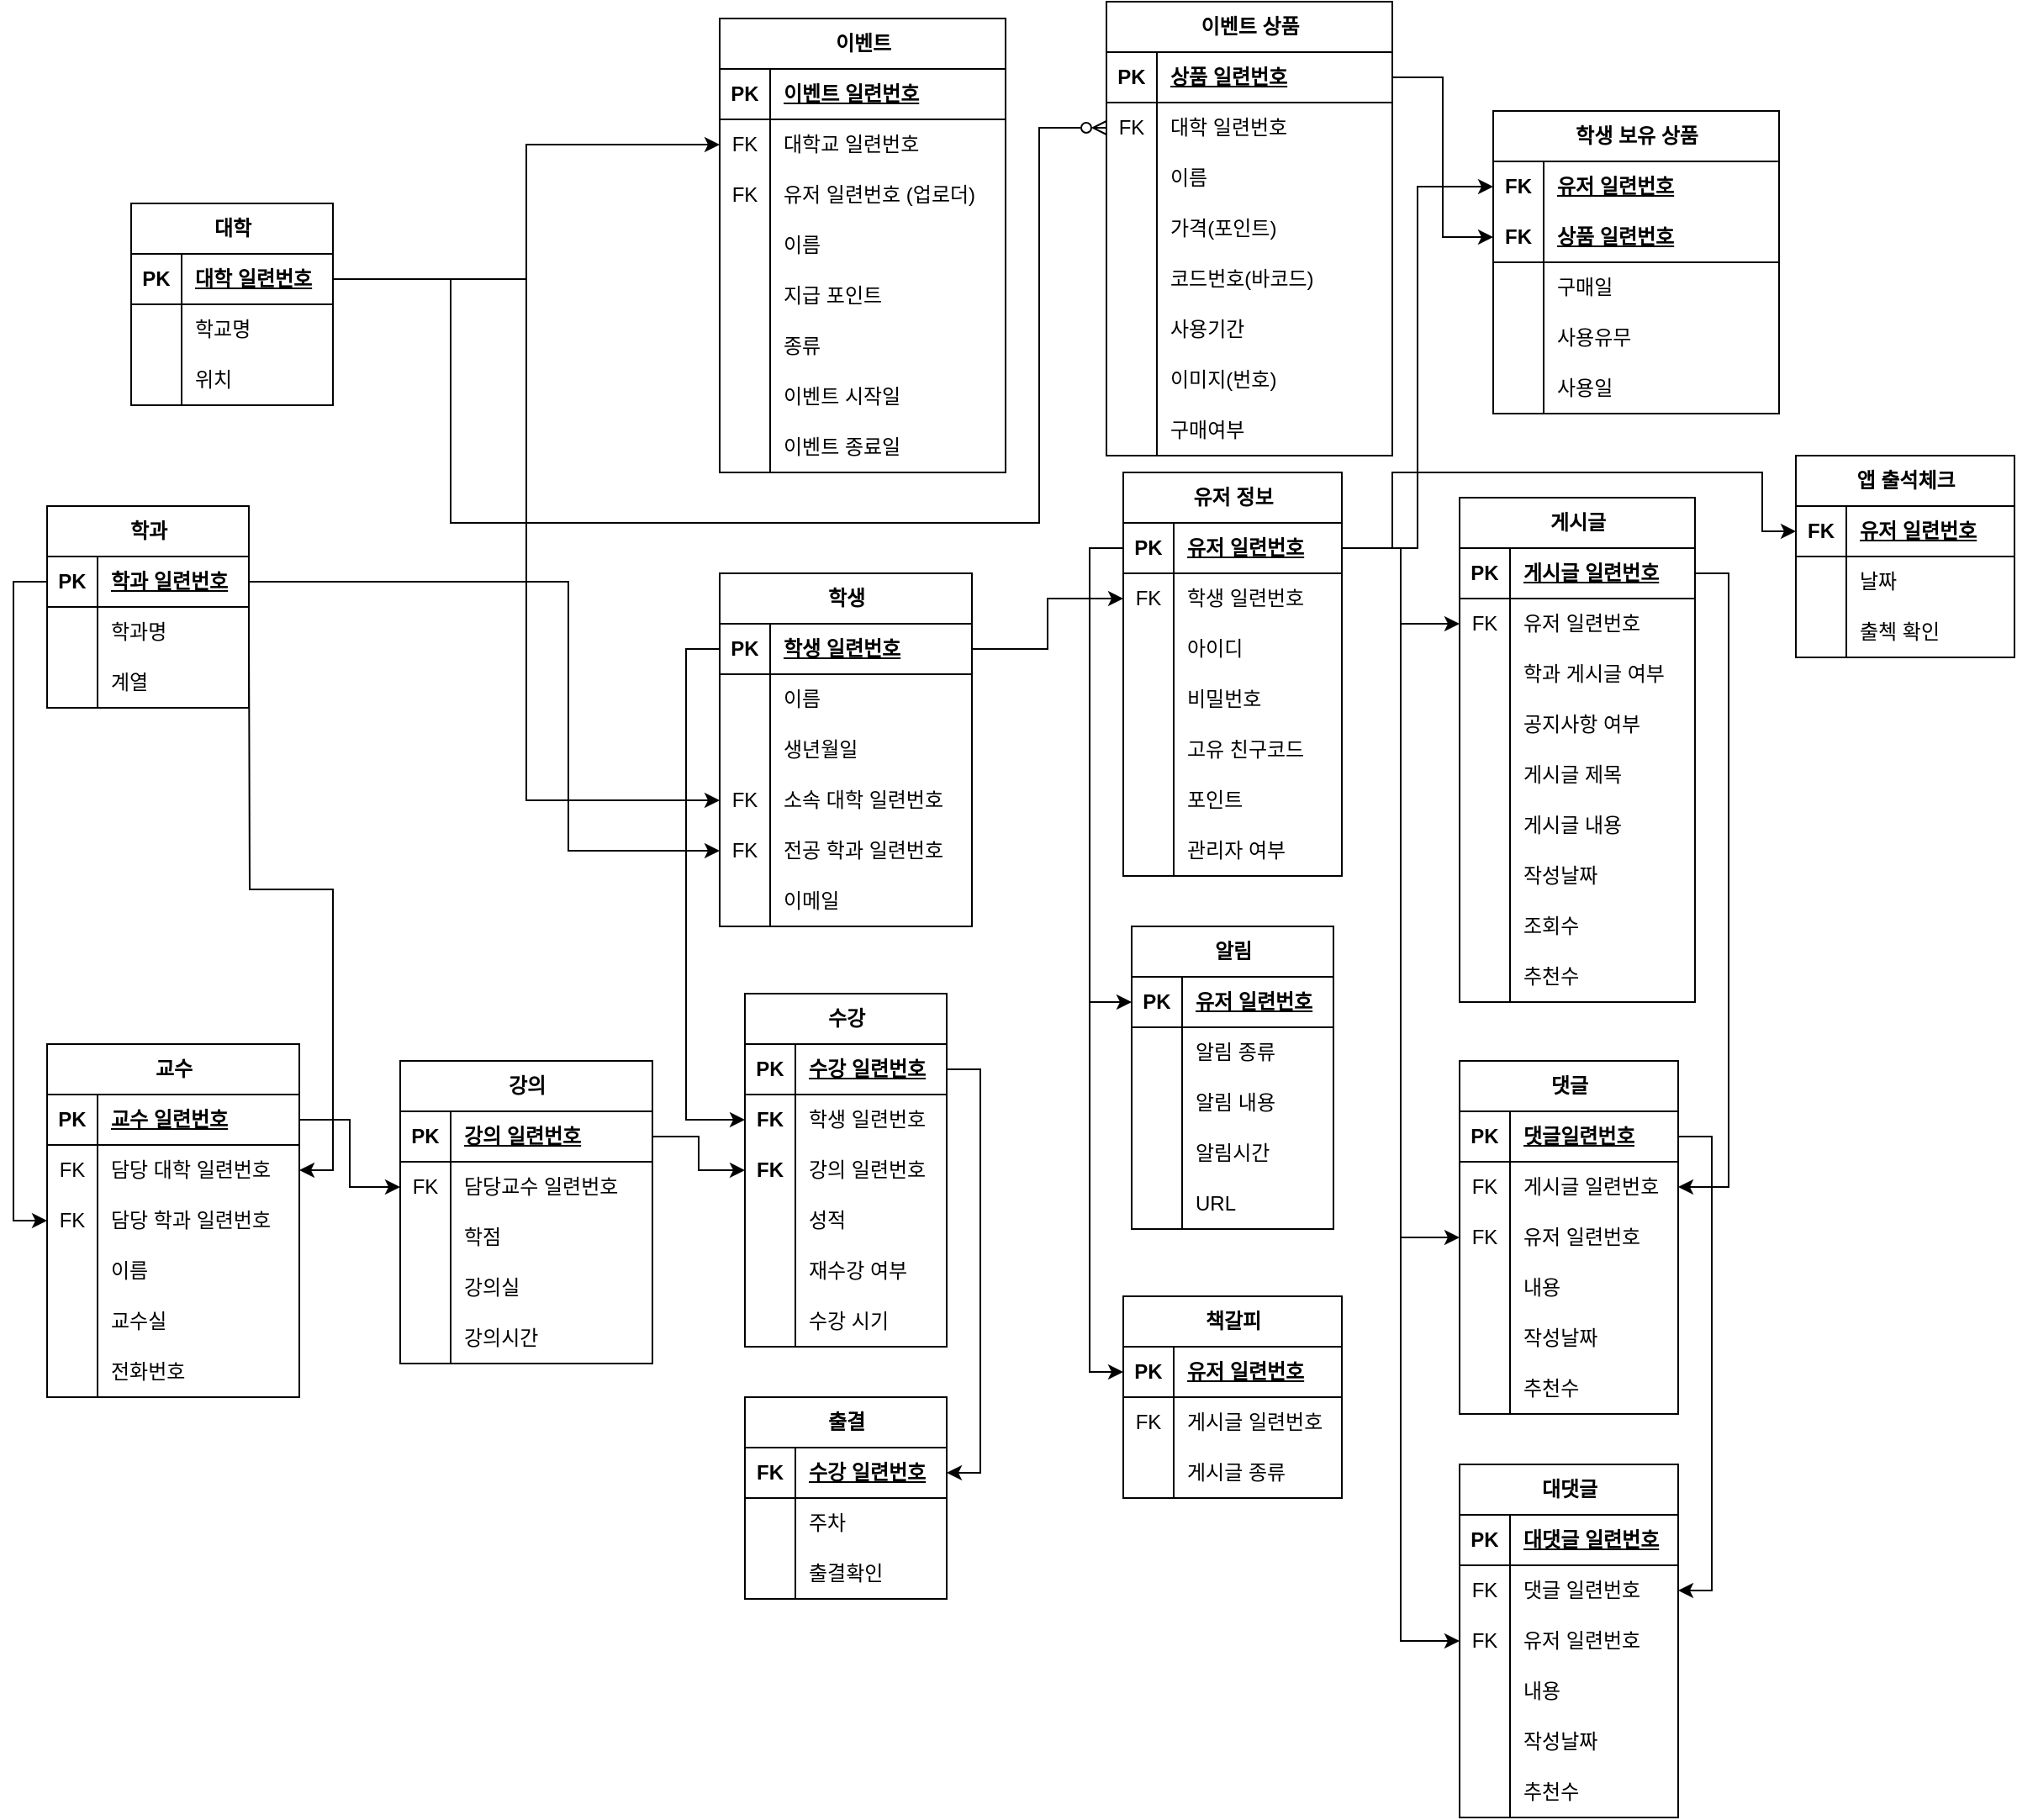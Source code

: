 <mxfile version="22.0.2" type="device">
  <diagram name="Page-1" id="C19Ojj95wloBiifAJOCA">
    <mxGraphModel dx="2882" dy="1790" grid="1" gridSize="10" guides="1" tooltips="1" connect="1" arrows="1" fold="1" page="1" pageScale="1" pageWidth="850" pageHeight="1100" math="0" shadow="0">
      <root>
        <mxCell id="0" />
        <mxCell id="1" parent="0" />
        <mxCell id="7bchZZ4sKZV0qWIWr4qS-38" value="학생" style="shape=table;startSize=30;container=1;collapsible=1;childLayout=tableLayout;fixedRows=1;rowLines=0;fontStyle=1;align=center;resizeLast=1;html=1;fillColor=default;gradientColor=none;swimlaneFillColor=default;" parent="1" vertex="1">
          <mxGeometry x="-1210" y="-740" width="150" height="210" as="geometry" />
        </mxCell>
        <mxCell id="7bchZZ4sKZV0qWIWr4qS-39" value="" style="shape=tableRow;horizontal=0;startSize=0;swimlaneHead=0;swimlaneBody=0;fillColor=none;collapsible=0;dropTarget=0;points=[[0,0.5],[1,0.5]];portConstraint=eastwest;top=0;left=0;right=0;bottom=1;strokeColor=default;swimlaneLine=1;" parent="7bchZZ4sKZV0qWIWr4qS-38" vertex="1">
          <mxGeometry y="30" width="150" height="30" as="geometry" />
        </mxCell>
        <mxCell id="7bchZZ4sKZV0qWIWr4qS-40" value="PK" style="shape=partialRectangle;connectable=0;fillColor=none;top=0;left=0;bottom=0;right=0;fontStyle=1;overflow=hidden;whiteSpace=wrap;html=1;" parent="7bchZZ4sKZV0qWIWr4qS-39" vertex="1">
          <mxGeometry width="30" height="30" as="geometry">
            <mxRectangle width="30" height="30" as="alternateBounds" />
          </mxGeometry>
        </mxCell>
        <mxCell id="7bchZZ4sKZV0qWIWr4qS-41" value="학생 일련번호" style="shape=partialRectangle;connectable=0;fillColor=none;top=0;left=0;bottom=0;right=0;align=left;spacingLeft=6;fontStyle=5;overflow=hidden;whiteSpace=wrap;html=1;" parent="7bchZZ4sKZV0qWIWr4qS-39" vertex="1">
          <mxGeometry x="30" width="120" height="30" as="geometry">
            <mxRectangle width="120" height="30" as="alternateBounds" />
          </mxGeometry>
        </mxCell>
        <mxCell id="7bchZZ4sKZV0qWIWr4qS-51" value="" style="shape=tableRow;horizontal=0;startSize=0;swimlaneHead=0;swimlaneBody=0;fillColor=none;collapsible=0;dropTarget=0;points=[[0,0.5],[1,0.5]];portConstraint=eastwest;top=0;left=0;right=0;bottom=0;" parent="7bchZZ4sKZV0qWIWr4qS-38" vertex="1">
          <mxGeometry y="60" width="150" height="30" as="geometry" />
        </mxCell>
        <mxCell id="7bchZZ4sKZV0qWIWr4qS-52" value="" style="shape=partialRectangle;connectable=0;fillColor=none;top=0;left=0;bottom=0;right=0;editable=1;overflow=hidden;whiteSpace=wrap;html=1;" parent="7bchZZ4sKZV0qWIWr4qS-51" vertex="1">
          <mxGeometry width="30" height="30" as="geometry">
            <mxRectangle width="30" height="30" as="alternateBounds" />
          </mxGeometry>
        </mxCell>
        <mxCell id="7bchZZ4sKZV0qWIWr4qS-53" value="이름" style="shape=partialRectangle;connectable=0;fillColor=none;top=0;left=0;bottom=0;right=0;align=left;spacingLeft=6;overflow=hidden;whiteSpace=wrap;html=1;" parent="7bchZZ4sKZV0qWIWr4qS-51" vertex="1">
          <mxGeometry x="30" width="120" height="30" as="geometry">
            <mxRectangle width="120" height="30" as="alternateBounds" />
          </mxGeometry>
        </mxCell>
        <mxCell id="7bchZZ4sKZV0qWIWr4qS-48" value="" style="shape=tableRow;horizontal=0;startSize=0;swimlaneHead=0;swimlaneBody=0;fillColor=none;collapsible=0;dropTarget=0;points=[[0,0.5],[1,0.5]];portConstraint=eastwest;top=0;left=0;right=0;bottom=0;" parent="7bchZZ4sKZV0qWIWr4qS-38" vertex="1">
          <mxGeometry y="90" width="150" height="30" as="geometry" />
        </mxCell>
        <mxCell id="7bchZZ4sKZV0qWIWr4qS-49" value="" style="shape=partialRectangle;connectable=0;fillColor=none;top=0;left=0;bottom=0;right=0;editable=1;overflow=hidden;whiteSpace=wrap;html=1;" parent="7bchZZ4sKZV0qWIWr4qS-48" vertex="1">
          <mxGeometry width="30" height="30" as="geometry">
            <mxRectangle width="30" height="30" as="alternateBounds" />
          </mxGeometry>
        </mxCell>
        <mxCell id="7bchZZ4sKZV0qWIWr4qS-50" value="생년월일" style="shape=partialRectangle;connectable=0;fillColor=none;top=0;left=0;bottom=0;right=0;align=left;spacingLeft=6;overflow=hidden;whiteSpace=wrap;html=1;" parent="7bchZZ4sKZV0qWIWr4qS-48" vertex="1">
          <mxGeometry x="30" width="120" height="30" as="geometry">
            <mxRectangle width="120" height="30" as="alternateBounds" />
          </mxGeometry>
        </mxCell>
        <mxCell id="7bchZZ4sKZV0qWIWr4qS-45" value="" style="shape=tableRow;horizontal=0;startSize=0;swimlaneHead=0;swimlaneBody=0;fillColor=none;collapsible=0;dropTarget=0;points=[[0,0.5],[1,0.5]];portConstraint=eastwest;top=0;left=0;right=0;bottom=0;" parent="7bchZZ4sKZV0qWIWr4qS-38" vertex="1">
          <mxGeometry y="120" width="150" height="30" as="geometry" />
        </mxCell>
        <mxCell id="7bchZZ4sKZV0qWIWr4qS-46" value="FK" style="shape=partialRectangle;connectable=0;fillColor=none;top=0;left=0;bottom=0;right=0;editable=1;overflow=hidden;whiteSpace=wrap;html=1;" parent="7bchZZ4sKZV0qWIWr4qS-45" vertex="1">
          <mxGeometry width="30" height="30" as="geometry">
            <mxRectangle width="30" height="30" as="alternateBounds" />
          </mxGeometry>
        </mxCell>
        <mxCell id="7bchZZ4sKZV0qWIWr4qS-47" value="소속 대학 일련번호" style="shape=partialRectangle;connectable=0;fillColor=none;top=0;left=0;bottom=0;right=0;align=left;spacingLeft=6;overflow=hidden;whiteSpace=wrap;html=1;" parent="7bchZZ4sKZV0qWIWr4qS-45" vertex="1">
          <mxGeometry x="30" width="120" height="30" as="geometry">
            <mxRectangle width="120" height="30" as="alternateBounds" />
          </mxGeometry>
        </mxCell>
        <mxCell id="7bchZZ4sKZV0qWIWr4qS-66" value="" style="shape=tableRow;horizontal=0;startSize=0;swimlaneHead=0;swimlaneBody=0;fillColor=none;collapsible=0;dropTarget=0;points=[[0,0.5],[1,0.5]];portConstraint=eastwest;top=0;left=0;right=0;bottom=0;" parent="7bchZZ4sKZV0qWIWr4qS-38" vertex="1">
          <mxGeometry y="150" width="150" height="30" as="geometry" />
        </mxCell>
        <mxCell id="7bchZZ4sKZV0qWIWr4qS-67" value="FK" style="shape=partialRectangle;connectable=0;fillColor=none;top=0;left=0;bottom=0;right=0;editable=1;overflow=hidden;whiteSpace=wrap;html=1;" parent="7bchZZ4sKZV0qWIWr4qS-66" vertex="1">
          <mxGeometry width="30" height="30" as="geometry">
            <mxRectangle width="30" height="30" as="alternateBounds" />
          </mxGeometry>
        </mxCell>
        <mxCell id="7bchZZ4sKZV0qWIWr4qS-68" value="전공 학과 일련번호" style="shape=partialRectangle;connectable=0;fillColor=none;top=0;left=0;bottom=0;right=0;align=left;spacingLeft=6;overflow=hidden;whiteSpace=wrap;html=1;" parent="7bchZZ4sKZV0qWIWr4qS-66" vertex="1">
          <mxGeometry x="30" width="120" height="30" as="geometry">
            <mxRectangle width="120" height="30" as="alternateBounds" />
          </mxGeometry>
        </mxCell>
        <mxCell id="7bchZZ4sKZV0qWIWr4qS-60" value="" style="shape=tableRow;horizontal=0;startSize=0;swimlaneHead=0;swimlaneBody=0;fillColor=none;collapsible=0;dropTarget=0;points=[[0,0.5],[1,0.5]];portConstraint=eastwest;top=0;left=0;right=0;bottom=0;" parent="7bchZZ4sKZV0qWIWr4qS-38" vertex="1">
          <mxGeometry y="180" width="150" height="30" as="geometry" />
        </mxCell>
        <mxCell id="7bchZZ4sKZV0qWIWr4qS-61" value="" style="shape=partialRectangle;connectable=0;fillColor=none;top=0;left=0;bottom=0;right=0;editable=1;overflow=hidden;whiteSpace=wrap;html=1;" parent="7bchZZ4sKZV0qWIWr4qS-60" vertex="1">
          <mxGeometry width="30" height="30" as="geometry">
            <mxRectangle width="30" height="30" as="alternateBounds" />
          </mxGeometry>
        </mxCell>
        <mxCell id="7bchZZ4sKZV0qWIWr4qS-62" value="이메일" style="shape=partialRectangle;connectable=0;fillColor=none;top=0;left=0;bottom=0;right=0;align=left;spacingLeft=6;overflow=hidden;whiteSpace=wrap;html=1;" parent="7bchZZ4sKZV0qWIWr4qS-60" vertex="1">
          <mxGeometry x="30" width="120" height="30" as="geometry">
            <mxRectangle width="120" height="30" as="alternateBounds" />
          </mxGeometry>
        </mxCell>
        <mxCell id="7bchZZ4sKZV0qWIWr4qS-75" value="유저 정보" style="shape=table;startSize=30;container=1;collapsible=1;childLayout=tableLayout;fixedRows=1;rowLines=0;fontStyle=1;align=center;resizeLast=1;html=1;fillColor=default;gradientColor=none;swimlaneFillColor=default;" parent="1" vertex="1">
          <mxGeometry x="-970" y="-800" width="130" height="240" as="geometry" />
        </mxCell>
        <mxCell id="-blrj3kbhcWLS0fWRKV8-52" value="" style="shape=tableRow;horizontal=0;startSize=0;swimlaneHead=0;swimlaneBody=0;fillColor=none;collapsible=0;dropTarget=0;points=[[0,0.5],[1,0.5]];portConstraint=eastwest;top=0;left=0;right=0;bottom=1;" parent="7bchZZ4sKZV0qWIWr4qS-75" vertex="1">
          <mxGeometry y="30" width="130" height="30" as="geometry" />
        </mxCell>
        <mxCell id="-blrj3kbhcWLS0fWRKV8-53" value="PK" style="shape=partialRectangle;connectable=0;fillColor=none;top=0;left=0;bottom=0;right=0;fontStyle=1;overflow=hidden;whiteSpace=wrap;html=1;" parent="-blrj3kbhcWLS0fWRKV8-52" vertex="1">
          <mxGeometry width="30" height="30" as="geometry">
            <mxRectangle width="30" height="30" as="alternateBounds" />
          </mxGeometry>
        </mxCell>
        <mxCell id="-blrj3kbhcWLS0fWRKV8-54" value="유저 일련번호" style="shape=partialRectangle;connectable=0;fillColor=none;top=0;left=0;bottom=0;right=0;align=left;spacingLeft=6;fontStyle=5;overflow=hidden;whiteSpace=wrap;html=1;" parent="-blrj3kbhcWLS0fWRKV8-52" vertex="1">
          <mxGeometry x="30" width="100" height="30" as="geometry">
            <mxRectangle width="100" height="30" as="alternateBounds" />
          </mxGeometry>
        </mxCell>
        <mxCell id="-blrj3kbhcWLS0fWRKV8-55" value="" style="shape=tableRow;horizontal=0;startSize=0;swimlaneHead=0;swimlaneBody=0;fillColor=none;collapsible=0;dropTarget=0;points=[[0,0.5],[1,0.5]];portConstraint=eastwest;top=0;left=0;right=0;bottom=0;" parent="7bchZZ4sKZV0qWIWr4qS-75" vertex="1">
          <mxGeometry y="60" width="130" height="30" as="geometry" />
        </mxCell>
        <mxCell id="-blrj3kbhcWLS0fWRKV8-56" value="FK" style="shape=partialRectangle;connectable=0;fillColor=none;top=0;left=0;bottom=0;right=0;editable=1;overflow=hidden;whiteSpace=wrap;html=1;" parent="-blrj3kbhcWLS0fWRKV8-55" vertex="1">
          <mxGeometry width="30" height="30" as="geometry">
            <mxRectangle width="30" height="30" as="alternateBounds" />
          </mxGeometry>
        </mxCell>
        <mxCell id="-blrj3kbhcWLS0fWRKV8-57" value="학생 일련번호" style="shape=partialRectangle;connectable=0;fillColor=none;top=0;left=0;bottom=0;right=0;align=left;spacingLeft=6;overflow=hidden;whiteSpace=wrap;html=1;" parent="-blrj3kbhcWLS0fWRKV8-55" vertex="1">
          <mxGeometry x="30" width="100" height="30" as="geometry">
            <mxRectangle width="100" height="30" as="alternateBounds" />
          </mxGeometry>
        </mxCell>
        <mxCell id="7bchZZ4sKZV0qWIWr4qS-91" value="" style="shape=tableRow;horizontal=0;startSize=0;swimlaneHead=0;swimlaneBody=0;fillColor=none;collapsible=0;dropTarget=0;points=[[0,0.5],[1,0.5]];portConstraint=eastwest;top=0;left=0;right=0;bottom=0;" parent="7bchZZ4sKZV0qWIWr4qS-75" vertex="1">
          <mxGeometry y="90" width="130" height="30" as="geometry" />
        </mxCell>
        <mxCell id="7bchZZ4sKZV0qWIWr4qS-92" value="" style="shape=partialRectangle;connectable=0;fillColor=none;top=0;left=0;bottom=0;right=0;editable=1;overflow=hidden;whiteSpace=wrap;html=1;" parent="7bchZZ4sKZV0qWIWr4qS-91" vertex="1">
          <mxGeometry width="30" height="30" as="geometry">
            <mxRectangle width="30" height="30" as="alternateBounds" />
          </mxGeometry>
        </mxCell>
        <mxCell id="7bchZZ4sKZV0qWIWr4qS-93" value="아이디" style="shape=partialRectangle;connectable=0;fillColor=none;top=0;left=0;bottom=0;right=0;align=left;spacingLeft=6;overflow=hidden;whiteSpace=wrap;html=1;" parent="7bchZZ4sKZV0qWIWr4qS-91" vertex="1">
          <mxGeometry x="30" width="100" height="30" as="geometry">
            <mxRectangle width="100" height="30" as="alternateBounds" />
          </mxGeometry>
        </mxCell>
        <mxCell id="7bchZZ4sKZV0qWIWr4qS-94" value="" style="shape=tableRow;horizontal=0;startSize=0;swimlaneHead=0;swimlaneBody=0;fillColor=none;collapsible=0;dropTarget=0;points=[[0,0.5],[1,0.5]];portConstraint=eastwest;top=0;left=0;right=0;bottom=0;" parent="7bchZZ4sKZV0qWIWr4qS-75" vertex="1">
          <mxGeometry y="120" width="130" height="30" as="geometry" />
        </mxCell>
        <mxCell id="7bchZZ4sKZV0qWIWr4qS-95" value="" style="shape=partialRectangle;connectable=0;fillColor=none;top=0;left=0;bottom=0;right=0;editable=1;overflow=hidden;whiteSpace=wrap;html=1;" parent="7bchZZ4sKZV0qWIWr4qS-94" vertex="1">
          <mxGeometry width="30" height="30" as="geometry">
            <mxRectangle width="30" height="30" as="alternateBounds" />
          </mxGeometry>
        </mxCell>
        <mxCell id="7bchZZ4sKZV0qWIWr4qS-96" value="비밀번호" style="shape=partialRectangle;connectable=0;fillColor=none;top=0;left=0;bottom=0;right=0;align=left;spacingLeft=6;overflow=hidden;whiteSpace=wrap;html=1;" parent="7bchZZ4sKZV0qWIWr4qS-94" vertex="1">
          <mxGeometry x="30" width="100" height="30" as="geometry">
            <mxRectangle width="100" height="30" as="alternateBounds" />
          </mxGeometry>
        </mxCell>
        <mxCell id="7bchZZ4sKZV0qWIWr4qS-100" value="" style="shape=tableRow;horizontal=0;startSize=0;swimlaneHead=0;swimlaneBody=0;fillColor=none;collapsible=0;dropTarget=0;points=[[0,0.5],[1,0.5]];portConstraint=eastwest;top=0;left=0;right=0;bottom=0;" parent="7bchZZ4sKZV0qWIWr4qS-75" vertex="1">
          <mxGeometry y="150" width="130" height="30" as="geometry" />
        </mxCell>
        <mxCell id="7bchZZ4sKZV0qWIWr4qS-101" value="" style="shape=partialRectangle;connectable=0;fillColor=none;top=0;left=0;bottom=0;right=0;editable=1;overflow=hidden;whiteSpace=wrap;html=1;" parent="7bchZZ4sKZV0qWIWr4qS-100" vertex="1">
          <mxGeometry width="30" height="30" as="geometry">
            <mxRectangle width="30" height="30" as="alternateBounds" />
          </mxGeometry>
        </mxCell>
        <mxCell id="7bchZZ4sKZV0qWIWr4qS-102" value="고유 친구코드" style="shape=partialRectangle;connectable=0;fillColor=none;top=0;left=0;bottom=0;right=0;align=left;spacingLeft=6;overflow=hidden;whiteSpace=wrap;html=1;" parent="7bchZZ4sKZV0qWIWr4qS-100" vertex="1">
          <mxGeometry x="30" width="100" height="30" as="geometry">
            <mxRectangle width="100" height="30" as="alternateBounds" />
          </mxGeometry>
        </mxCell>
        <mxCell id="7bchZZ4sKZV0qWIWr4qS-106" value="" style="shape=tableRow;horizontal=0;startSize=0;swimlaneHead=0;swimlaneBody=0;fillColor=none;collapsible=0;dropTarget=0;points=[[0,0.5],[1,0.5]];portConstraint=eastwest;top=0;left=0;right=0;bottom=0;" parent="7bchZZ4sKZV0qWIWr4qS-75" vertex="1">
          <mxGeometry y="180" width="130" height="30" as="geometry" />
        </mxCell>
        <mxCell id="7bchZZ4sKZV0qWIWr4qS-107" value="" style="shape=partialRectangle;connectable=0;fillColor=none;top=0;left=0;bottom=0;right=0;editable=1;overflow=hidden;whiteSpace=wrap;html=1;" parent="7bchZZ4sKZV0qWIWr4qS-106" vertex="1">
          <mxGeometry width="30" height="30" as="geometry">
            <mxRectangle width="30" height="30" as="alternateBounds" />
          </mxGeometry>
        </mxCell>
        <mxCell id="7bchZZ4sKZV0qWIWr4qS-108" value="포인트" style="shape=partialRectangle;connectable=0;fillColor=none;top=0;left=0;bottom=0;right=0;align=left;spacingLeft=6;overflow=hidden;whiteSpace=wrap;html=1;" parent="7bchZZ4sKZV0qWIWr4qS-106" vertex="1">
          <mxGeometry x="30" width="100" height="30" as="geometry">
            <mxRectangle width="100" height="30" as="alternateBounds" />
          </mxGeometry>
        </mxCell>
        <mxCell id="Bg1w4la5oKdK5tH8nUvi-215" value="" style="shape=tableRow;horizontal=0;startSize=0;swimlaneHead=0;swimlaneBody=0;fillColor=none;collapsible=0;dropTarget=0;points=[[0,0.5],[1,0.5]];portConstraint=eastwest;top=0;left=0;right=0;bottom=0;" parent="7bchZZ4sKZV0qWIWr4qS-75" vertex="1">
          <mxGeometry y="210" width="130" height="30" as="geometry" />
        </mxCell>
        <mxCell id="Bg1w4la5oKdK5tH8nUvi-216" value="" style="shape=partialRectangle;connectable=0;fillColor=none;top=0;left=0;bottom=0;right=0;editable=1;overflow=hidden;whiteSpace=wrap;html=1;" parent="Bg1w4la5oKdK5tH8nUvi-215" vertex="1">
          <mxGeometry width="30" height="30" as="geometry">
            <mxRectangle width="30" height="30" as="alternateBounds" />
          </mxGeometry>
        </mxCell>
        <mxCell id="Bg1w4la5oKdK5tH8nUvi-217" value="관리자 여부" style="shape=partialRectangle;connectable=0;fillColor=none;top=0;left=0;bottom=0;right=0;align=left;spacingLeft=6;overflow=hidden;whiteSpace=wrap;html=1;" parent="Bg1w4la5oKdK5tH8nUvi-215" vertex="1">
          <mxGeometry x="30" width="100" height="30" as="geometry">
            <mxRectangle width="100" height="30" as="alternateBounds" />
          </mxGeometry>
        </mxCell>
        <mxCell id="7bchZZ4sKZV0qWIWr4qS-119" value="대학" style="shape=table;startSize=30;container=1;collapsible=1;childLayout=tableLayout;fixedRows=1;rowLines=0;fontStyle=1;align=center;resizeLast=1;html=1;fillColor=default;gradientColor=none;swimlaneFillColor=default;" parent="1" vertex="1">
          <mxGeometry x="-1560" y="-960" width="120" height="120" as="geometry" />
        </mxCell>
        <mxCell id="7bchZZ4sKZV0qWIWr4qS-120" value="" style="shape=tableRow;horizontal=0;startSize=0;swimlaneHead=0;swimlaneBody=0;fillColor=none;collapsible=0;dropTarget=0;points=[[0,0.5],[1,0.5]];portConstraint=eastwest;top=0;left=0;right=0;bottom=1;" parent="7bchZZ4sKZV0qWIWr4qS-119" vertex="1">
          <mxGeometry y="30" width="120" height="30" as="geometry" />
        </mxCell>
        <mxCell id="7bchZZ4sKZV0qWIWr4qS-121" value="PK" style="shape=partialRectangle;connectable=0;fillColor=none;top=0;left=0;bottom=0;right=0;fontStyle=1;overflow=hidden;whiteSpace=wrap;html=1;" parent="7bchZZ4sKZV0qWIWr4qS-120" vertex="1">
          <mxGeometry width="30" height="30" as="geometry">
            <mxRectangle width="30" height="30" as="alternateBounds" />
          </mxGeometry>
        </mxCell>
        <mxCell id="7bchZZ4sKZV0qWIWr4qS-122" value="대학 일련번호" style="shape=partialRectangle;connectable=0;fillColor=none;top=0;left=0;bottom=0;right=0;align=left;spacingLeft=6;fontStyle=5;overflow=hidden;whiteSpace=wrap;html=1;" parent="7bchZZ4sKZV0qWIWr4qS-120" vertex="1">
          <mxGeometry x="30" width="90" height="30" as="geometry">
            <mxRectangle width="90" height="30" as="alternateBounds" />
          </mxGeometry>
        </mxCell>
        <mxCell id="7bchZZ4sKZV0qWIWr4qS-129" value="" style="shape=tableRow;horizontal=0;startSize=0;swimlaneHead=0;swimlaneBody=0;fillColor=none;collapsible=0;dropTarget=0;points=[[0,0.5],[1,0.5]];portConstraint=eastwest;top=0;left=0;right=0;bottom=0;" parent="7bchZZ4sKZV0qWIWr4qS-119" vertex="1">
          <mxGeometry y="60" width="120" height="30" as="geometry" />
        </mxCell>
        <mxCell id="7bchZZ4sKZV0qWIWr4qS-130" value="" style="shape=partialRectangle;connectable=0;fillColor=none;top=0;left=0;bottom=0;right=0;editable=1;overflow=hidden;whiteSpace=wrap;html=1;" parent="7bchZZ4sKZV0qWIWr4qS-129" vertex="1">
          <mxGeometry width="30" height="30" as="geometry">
            <mxRectangle width="30" height="30" as="alternateBounds" />
          </mxGeometry>
        </mxCell>
        <mxCell id="7bchZZ4sKZV0qWIWr4qS-131" value="학교명" style="shape=partialRectangle;connectable=0;fillColor=none;top=0;left=0;bottom=0;right=0;align=left;spacingLeft=6;overflow=hidden;whiteSpace=wrap;html=1;" parent="7bchZZ4sKZV0qWIWr4qS-129" vertex="1">
          <mxGeometry x="30" width="90" height="30" as="geometry">
            <mxRectangle width="90" height="30" as="alternateBounds" />
          </mxGeometry>
        </mxCell>
        <mxCell id="7bchZZ4sKZV0qWIWr4qS-132" value="" style="shape=tableRow;horizontal=0;startSize=0;swimlaneHead=0;swimlaneBody=0;fillColor=none;collapsible=0;dropTarget=0;points=[[0,0.5],[1,0.5]];portConstraint=eastwest;top=0;left=0;right=0;bottom=0;" parent="7bchZZ4sKZV0qWIWr4qS-119" vertex="1">
          <mxGeometry y="90" width="120" height="30" as="geometry" />
        </mxCell>
        <mxCell id="7bchZZ4sKZV0qWIWr4qS-133" value="" style="shape=partialRectangle;connectable=0;fillColor=none;top=0;left=0;bottom=0;right=0;editable=1;overflow=hidden;whiteSpace=wrap;html=1;" parent="7bchZZ4sKZV0qWIWr4qS-132" vertex="1">
          <mxGeometry width="30" height="30" as="geometry">
            <mxRectangle width="30" height="30" as="alternateBounds" />
          </mxGeometry>
        </mxCell>
        <mxCell id="7bchZZ4sKZV0qWIWr4qS-134" value="위치" style="shape=partialRectangle;connectable=0;fillColor=none;top=0;left=0;bottom=0;right=0;align=left;spacingLeft=6;overflow=hidden;whiteSpace=wrap;html=1;" parent="7bchZZ4sKZV0qWIWr4qS-132" vertex="1">
          <mxGeometry x="30" width="90" height="30" as="geometry">
            <mxRectangle width="90" height="30" as="alternateBounds" />
          </mxGeometry>
        </mxCell>
        <mxCell id="7bchZZ4sKZV0qWIWr4qS-144" value="학과" style="shape=table;startSize=30;container=1;collapsible=1;childLayout=tableLayout;fixedRows=1;rowLines=0;fontStyle=1;align=center;resizeLast=1;html=1;fillColor=default;gradientColor=none;swimlaneFillColor=default;" parent="1" vertex="1">
          <mxGeometry x="-1610" y="-780" width="120" height="120" as="geometry" />
        </mxCell>
        <mxCell id="7bchZZ4sKZV0qWIWr4qS-145" value="" style="shape=tableRow;horizontal=0;startSize=0;swimlaneHead=0;swimlaneBody=0;fillColor=none;collapsible=0;dropTarget=0;points=[[0,0.5],[1,0.5]];portConstraint=eastwest;top=0;left=0;right=0;bottom=1;" parent="7bchZZ4sKZV0qWIWr4qS-144" vertex="1">
          <mxGeometry y="30" width="120" height="30" as="geometry" />
        </mxCell>
        <mxCell id="7bchZZ4sKZV0qWIWr4qS-146" value="PK" style="shape=partialRectangle;connectable=0;fillColor=none;top=0;left=0;bottom=0;right=0;fontStyle=1;overflow=hidden;whiteSpace=wrap;html=1;" parent="7bchZZ4sKZV0qWIWr4qS-145" vertex="1">
          <mxGeometry width="30" height="30" as="geometry">
            <mxRectangle width="30" height="30" as="alternateBounds" />
          </mxGeometry>
        </mxCell>
        <mxCell id="7bchZZ4sKZV0qWIWr4qS-147" value="학과 일련번호" style="shape=partialRectangle;connectable=0;fillColor=none;top=0;left=0;bottom=0;right=0;align=left;spacingLeft=6;fontStyle=5;overflow=hidden;whiteSpace=wrap;html=1;" parent="7bchZZ4sKZV0qWIWr4qS-145" vertex="1">
          <mxGeometry x="30" width="90" height="30" as="geometry">
            <mxRectangle width="90" height="30" as="alternateBounds" />
          </mxGeometry>
        </mxCell>
        <mxCell id="7bchZZ4sKZV0qWIWr4qS-148" value="" style="shape=tableRow;horizontal=0;startSize=0;swimlaneHead=0;swimlaneBody=0;fillColor=none;collapsible=0;dropTarget=0;points=[[0,0.5],[1,0.5]];portConstraint=eastwest;top=0;left=0;right=0;bottom=0;" parent="7bchZZ4sKZV0qWIWr4qS-144" vertex="1">
          <mxGeometry y="60" width="120" height="30" as="geometry" />
        </mxCell>
        <mxCell id="7bchZZ4sKZV0qWIWr4qS-149" value="" style="shape=partialRectangle;connectable=0;fillColor=none;top=0;left=0;bottom=0;right=0;editable=1;overflow=hidden;whiteSpace=wrap;html=1;" parent="7bchZZ4sKZV0qWIWr4qS-148" vertex="1">
          <mxGeometry width="30" height="30" as="geometry">
            <mxRectangle width="30" height="30" as="alternateBounds" />
          </mxGeometry>
        </mxCell>
        <mxCell id="7bchZZ4sKZV0qWIWr4qS-150" value="학과명" style="shape=partialRectangle;connectable=0;fillColor=none;top=0;left=0;bottom=0;right=0;align=left;spacingLeft=6;overflow=hidden;whiteSpace=wrap;html=1;" parent="7bchZZ4sKZV0qWIWr4qS-148" vertex="1">
          <mxGeometry x="30" width="90" height="30" as="geometry">
            <mxRectangle width="90" height="30" as="alternateBounds" />
          </mxGeometry>
        </mxCell>
        <mxCell id="7bchZZ4sKZV0qWIWr4qS-151" value="" style="shape=tableRow;horizontal=0;startSize=0;swimlaneHead=0;swimlaneBody=0;fillColor=none;collapsible=0;dropTarget=0;points=[[0,0.5],[1,0.5]];portConstraint=eastwest;top=0;left=0;right=0;bottom=0;" parent="7bchZZ4sKZV0qWIWr4qS-144" vertex="1">
          <mxGeometry y="90" width="120" height="30" as="geometry" />
        </mxCell>
        <mxCell id="7bchZZ4sKZV0qWIWr4qS-152" value="" style="shape=partialRectangle;connectable=0;fillColor=none;top=0;left=0;bottom=0;right=0;editable=1;overflow=hidden;whiteSpace=wrap;html=1;" parent="7bchZZ4sKZV0qWIWr4qS-151" vertex="1">
          <mxGeometry width="30" height="30" as="geometry">
            <mxRectangle width="30" height="30" as="alternateBounds" />
          </mxGeometry>
        </mxCell>
        <mxCell id="7bchZZ4sKZV0qWIWr4qS-153" value="계열" style="shape=partialRectangle;connectable=0;fillColor=none;top=0;left=0;bottom=0;right=0;align=left;spacingLeft=6;overflow=hidden;whiteSpace=wrap;html=1;" parent="7bchZZ4sKZV0qWIWr4qS-151" vertex="1">
          <mxGeometry x="30" width="90" height="30" as="geometry">
            <mxRectangle width="90" height="30" as="alternateBounds" />
          </mxGeometry>
        </mxCell>
        <mxCell id="-blrj3kbhcWLS0fWRKV8-1" value="수강" style="shape=table;startSize=30;container=1;collapsible=1;childLayout=tableLayout;fixedRows=1;rowLines=0;fontStyle=1;align=center;resizeLast=1;html=1;fillColor=default;gradientColor=none;swimlaneFillColor=default;" parent="1" vertex="1">
          <mxGeometry x="-1195" y="-490" width="120" height="210" as="geometry" />
        </mxCell>
        <mxCell id="-blrj3kbhcWLS0fWRKV8-61" value="" style="shape=tableRow;horizontal=0;startSize=0;swimlaneHead=0;swimlaneBody=0;fillColor=none;collapsible=0;dropTarget=0;points=[[0,0.5],[1,0.5]];portConstraint=eastwest;top=0;left=0;right=0;bottom=1;" parent="-blrj3kbhcWLS0fWRKV8-1" vertex="1">
          <mxGeometry y="30" width="120" height="30" as="geometry" />
        </mxCell>
        <mxCell id="-blrj3kbhcWLS0fWRKV8-62" value="PK" style="shape=partialRectangle;connectable=0;fillColor=none;top=0;left=0;bottom=0;right=0;fontStyle=1;overflow=hidden;whiteSpace=wrap;html=1;" parent="-blrj3kbhcWLS0fWRKV8-61" vertex="1">
          <mxGeometry width="30" height="30" as="geometry">
            <mxRectangle width="30" height="30" as="alternateBounds" />
          </mxGeometry>
        </mxCell>
        <mxCell id="-blrj3kbhcWLS0fWRKV8-63" value="수강 일련번호" style="shape=partialRectangle;connectable=0;fillColor=none;top=0;left=0;bottom=0;right=0;align=left;spacingLeft=6;fontStyle=5;overflow=hidden;whiteSpace=wrap;html=1;" parent="-blrj3kbhcWLS0fWRKV8-61" vertex="1">
          <mxGeometry x="30" width="90" height="30" as="geometry">
            <mxRectangle width="90" height="30" as="alternateBounds" />
          </mxGeometry>
        </mxCell>
        <mxCell id="-blrj3kbhcWLS0fWRKV8-2" value="" style="shape=tableRow;horizontal=0;startSize=0;swimlaneHead=0;swimlaneBody=0;fillColor=none;collapsible=0;dropTarget=0;points=[[0,0.5],[1,0.5]];portConstraint=eastwest;top=0;left=0;right=0;bottom=0;" parent="-blrj3kbhcWLS0fWRKV8-1" vertex="1">
          <mxGeometry y="60" width="120" height="30" as="geometry" />
        </mxCell>
        <mxCell id="-blrj3kbhcWLS0fWRKV8-3" value="FK" style="shape=partialRectangle;connectable=0;fillColor=none;top=0;left=0;bottom=0;right=0;fontStyle=1;overflow=hidden;whiteSpace=wrap;html=1;" parent="-blrj3kbhcWLS0fWRKV8-2" vertex="1">
          <mxGeometry width="30" height="30" as="geometry">
            <mxRectangle width="30" height="30" as="alternateBounds" />
          </mxGeometry>
        </mxCell>
        <mxCell id="-blrj3kbhcWLS0fWRKV8-4" value="&lt;span style=&quot;&quot;&gt;학생 일련번호&lt;/span&gt;" style="shape=partialRectangle;connectable=0;fillColor=none;top=0;left=0;bottom=0;right=0;align=left;spacingLeft=6;fontStyle=0;overflow=hidden;whiteSpace=wrap;html=1;" parent="-blrj3kbhcWLS0fWRKV8-2" vertex="1">
          <mxGeometry x="30" width="90" height="30" as="geometry">
            <mxRectangle width="90" height="30" as="alternateBounds" />
          </mxGeometry>
        </mxCell>
        <mxCell id="Bg1w4la5oKdK5tH8nUvi-4" value="" style="shape=tableRow;horizontal=0;startSize=0;swimlaneHead=0;swimlaneBody=0;fillColor=none;collapsible=0;dropTarget=0;points=[[0,0.5],[1,0.5]];portConstraint=eastwest;top=0;left=0;right=0;bottom=0;" parent="-blrj3kbhcWLS0fWRKV8-1" vertex="1">
          <mxGeometry y="90" width="120" height="30" as="geometry" />
        </mxCell>
        <mxCell id="Bg1w4la5oKdK5tH8nUvi-5" value="FK" style="shape=partialRectangle;connectable=0;fillColor=none;top=0;left=0;bottom=0;right=0;fontStyle=1;overflow=hidden;whiteSpace=wrap;html=1;" parent="Bg1w4la5oKdK5tH8nUvi-4" vertex="1">
          <mxGeometry width="30" height="30" as="geometry">
            <mxRectangle width="30" height="30" as="alternateBounds" />
          </mxGeometry>
        </mxCell>
        <mxCell id="Bg1w4la5oKdK5tH8nUvi-6" value="강의 일련번호" style="shape=partialRectangle;connectable=0;fillColor=none;top=0;left=0;bottom=0;right=0;align=left;spacingLeft=6;fontStyle=0;overflow=hidden;whiteSpace=wrap;html=1;" parent="Bg1w4la5oKdK5tH8nUvi-4" vertex="1">
          <mxGeometry x="30" width="90" height="30" as="geometry">
            <mxRectangle width="90" height="30" as="alternateBounds" />
          </mxGeometry>
        </mxCell>
        <mxCell id="-blrj3kbhcWLS0fWRKV8-8" value="" style="shape=tableRow;horizontal=0;startSize=0;swimlaneHead=0;swimlaneBody=0;fillColor=none;collapsible=0;dropTarget=0;points=[[0,0.5],[1,0.5]];portConstraint=eastwest;top=0;left=0;right=0;bottom=0;" parent="-blrj3kbhcWLS0fWRKV8-1" vertex="1">
          <mxGeometry y="120" width="120" height="30" as="geometry" />
        </mxCell>
        <mxCell id="-blrj3kbhcWLS0fWRKV8-9" value="" style="shape=partialRectangle;connectable=0;fillColor=none;top=0;left=0;bottom=0;right=0;editable=1;overflow=hidden;whiteSpace=wrap;html=1;" parent="-blrj3kbhcWLS0fWRKV8-8" vertex="1">
          <mxGeometry width="30" height="30" as="geometry">
            <mxRectangle width="30" height="30" as="alternateBounds" />
          </mxGeometry>
        </mxCell>
        <mxCell id="-blrj3kbhcWLS0fWRKV8-10" value="성적" style="shape=partialRectangle;connectable=0;fillColor=none;top=0;left=0;bottom=0;right=0;align=left;spacingLeft=6;overflow=hidden;whiteSpace=wrap;html=1;" parent="-blrj3kbhcWLS0fWRKV8-8" vertex="1">
          <mxGeometry x="30" width="90" height="30" as="geometry">
            <mxRectangle width="90" height="30" as="alternateBounds" />
          </mxGeometry>
        </mxCell>
        <mxCell id="-blrj3kbhcWLS0fWRKV8-66" value="" style="shape=tableRow;horizontal=0;startSize=0;swimlaneHead=0;swimlaneBody=0;fillColor=none;collapsible=0;dropTarget=0;points=[[0,0.5],[1,0.5]];portConstraint=eastwest;top=0;left=0;right=0;bottom=0;" parent="-blrj3kbhcWLS0fWRKV8-1" vertex="1">
          <mxGeometry y="150" width="120" height="30" as="geometry" />
        </mxCell>
        <mxCell id="-blrj3kbhcWLS0fWRKV8-67" value="" style="shape=partialRectangle;connectable=0;fillColor=none;top=0;left=0;bottom=0;right=0;editable=1;overflow=hidden;whiteSpace=wrap;html=1;" parent="-blrj3kbhcWLS0fWRKV8-66" vertex="1">
          <mxGeometry width="30" height="30" as="geometry">
            <mxRectangle width="30" height="30" as="alternateBounds" />
          </mxGeometry>
        </mxCell>
        <mxCell id="-blrj3kbhcWLS0fWRKV8-68" value="재수강 여부" style="shape=partialRectangle;connectable=0;fillColor=none;top=0;left=0;bottom=0;right=0;align=left;spacingLeft=6;overflow=hidden;whiteSpace=wrap;html=1;" parent="-blrj3kbhcWLS0fWRKV8-66" vertex="1">
          <mxGeometry x="30" width="90" height="30" as="geometry">
            <mxRectangle width="90" height="30" as="alternateBounds" />
          </mxGeometry>
        </mxCell>
        <mxCell id="Bg1w4la5oKdK5tH8nUvi-1" value="" style="shape=tableRow;horizontal=0;startSize=0;swimlaneHead=0;swimlaneBody=0;fillColor=none;collapsible=0;dropTarget=0;points=[[0,0.5],[1,0.5]];portConstraint=eastwest;top=0;left=0;right=0;bottom=0;" parent="-blrj3kbhcWLS0fWRKV8-1" vertex="1">
          <mxGeometry y="180" width="120" height="30" as="geometry" />
        </mxCell>
        <mxCell id="Bg1w4la5oKdK5tH8nUvi-2" value="" style="shape=partialRectangle;connectable=0;fillColor=none;top=0;left=0;bottom=0;right=0;editable=1;overflow=hidden;whiteSpace=wrap;html=1;" parent="Bg1w4la5oKdK5tH8nUvi-1" vertex="1">
          <mxGeometry width="30" height="30" as="geometry">
            <mxRectangle width="30" height="30" as="alternateBounds" />
          </mxGeometry>
        </mxCell>
        <mxCell id="Bg1w4la5oKdK5tH8nUvi-3" value="수강 시기" style="shape=partialRectangle;connectable=0;fillColor=none;top=0;left=0;bottom=0;right=0;align=left;spacingLeft=6;overflow=hidden;whiteSpace=wrap;html=1;" parent="Bg1w4la5oKdK5tH8nUvi-1" vertex="1">
          <mxGeometry x="30" width="90" height="30" as="geometry">
            <mxRectangle width="90" height="30" as="alternateBounds" />
          </mxGeometry>
        </mxCell>
        <mxCell id="-blrj3kbhcWLS0fWRKV8-17" value="강의" style="shape=table;startSize=30;container=1;collapsible=1;childLayout=tableLayout;fixedRows=1;rowLines=0;fontStyle=1;align=center;resizeLast=1;html=1;fillColor=default;gradientColor=none;swimlaneFillColor=default;" parent="1" vertex="1">
          <mxGeometry x="-1400" y="-450" width="150" height="180" as="geometry" />
        </mxCell>
        <mxCell id="-blrj3kbhcWLS0fWRKV8-18" value="" style="shape=tableRow;horizontal=0;startSize=0;swimlaneHead=0;swimlaneBody=0;fillColor=none;collapsible=0;dropTarget=0;points=[[0,0.5],[1,0.5]];portConstraint=eastwest;top=0;left=0;right=0;bottom=1;" parent="-blrj3kbhcWLS0fWRKV8-17" vertex="1">
          <mxGeometry y="30" width="150" height="30" as="geometry" />
        </mxCell>
        <mxCell id="-blrj3kbhcWLS0fWRKV8-19" value="PK" style="shape=partialRectangle;connectable=0;fillColor=none;top=0;left=0;bottom=0;right=0;fontStyle=1;overflow=hidden;whiteSpace=wrap;html=1;" parent="-blrj3kbhcWLS0fWRKV8-18" vertex="1">
          <mxGeometry width="30" height="30" as="geometry">
            <mxRectangle width="30" height="30" as="alternateBounds" />
          </mxGeometry>
        </mxCell>
        <mxCell id="-blrj3kbhcWLS0fWRKV8-20" value="강의 일련번호" style="shape=partialRectangle;connectable=0;fillColor=none;top=0;left=0;bottom=0;right=0;align=left;spacingLeft=6;fontStyle=5;overflow=hidden;whiteSpace=wrap;html=1;" parent="-blrj3kbhcWLS0fWRKV8-18" vertex="1">
          <mxGeometry x="30" width="120" height="30" as="geometry">
            <mxRectangle width="120" height="30" as="alternateBounds" />
          </mxGeometry>
        </mxCell>
        <mxCell id="-blrj3kbhcWLS0fWRKV8-21" value="" style="shape=tableRow;horizontal=0;startSize=0;swimlaneHead=0;swimlaneBody=0;fillColor=none;collapsible=0;dropTarget=0;points=[[0,0.5],[1,0.5]];portConstraint=eastwest;top=0;left=0;right=0;bottom=0;" parent="-blrj3kbhcWLS0fWRKV8-17" vertex="1">
          <mxGeometry y="60" width="150" height="30" as="geometry" />
        </mxCell>
        <mxCell id="-blrj3kbhcWLS0fWRKV8-22" value="FK" style="shape=partialRectangle;connectable=0;fillColor=none;top=0;left=0;bottom=0;right=0;editable=1;overflow=hidden;whiteSpace=wrap;html=1;" parent="-blrj3kbhcWLS0fWRKV8-21" vertex="1">
          <mxGeometry width="30" height="30" as="geometry">
            <mxRectangle width="30" height="30" as="alternateBounds" />
          </mxGeometry>
        </mxCell>
        <mxCell id="-blrj3kbhcWLS0fWRKV8-23" value="담당교수 일련번호" style="shape=partialRectangle;connectable=0;fillColor=none;top=0;left=0;bottom=0;right=0;align=left;spacingLeft=6;overflow=hidden;whiteSpace=wrap;html=1;" parent="-blrj3kbhcWLS0fWRKV8-21" vertex="1">
          <mxGeometry x="30" width="120" height="30" as="geometry">
            <mxRectangle width="120" height="30" as="alternateBounds" />
          </mxGeometry>
        </mxCell>
        <mxCell id="-blrj3kbhcWLS0fWRKV8-24" value="" style="shape=tableRow;horizontal=0;startSize=0;swimlaneHead=0;swimlaneBody=0;fillColor=none;collapsible=0;dropTarget=0;points=[[0,0.5],[1,0.5]];portConstraint=eastwest;top=0;left=0;right=0;bottom=0;" parent="-blrj3kbhcWLS0fWRKV8-17" vertex="1">
          <mxGeometry y="90" width="150" height="30" as="geometry" />
        </mxCell>
        <mxCell id="-blrj3kbhcWLS0fWRKV8-25" value="" style="shape=partialRectangle;connectable=0;fillColor=none;top=0;left=0;bottom=0;right=0;editable=1;overflow=hidden;whiteSpace=wrap;html=1;" parent="-blrj3kbhcWLS0fWRKV8-24" vertex="1">
          <mxGeometry width="30" height="30" as="geometry">
            <mxRectangle width="30" height="30" as="alternateBounds" />
          </mxGeometry>
        </mxCell>
        <mxCell id="-blrj3kbhcWLS0fWRKV8-26" value="학점" style="shape=partialRectangle;connectable=0;fillColor=none;top=0;left=0;bottom=0;right=0;align=left;spacingLeft=6;overflow=hidden;whiteSpace=wrap;html=1;" parent="-blrj3kbhcWLS0fWRKV8-24" vertex="1">
          <mxGeometry x="30" width="120" height="30" as="geometry">
            <mxRectangle width="120" height="30" as="alternateBounds" />
          </mxGeometry>
        </mxCell>
        <mxCell id="-blrj3kbhcWLS0fWRKV8-27" value="" style="shape=tableRow;horizontal=0;startSize=0;swimlaneHead=0;swimlaneBody=0;fillColor=none;collapsible=0;dropTarget=0;points=[[0,0.5],[1,0.5]];portConstraint=eastwest;top=0;left=0;right=0;bottom=0;" parent="-blrj3kbhcWLS0fWRKV8-17" vertex="1">
          <mxGeometry y="120" width="150" height="30" as="geometry" />
        </mxCell>
        <mxCell id="-blrj3kbhcWLS0fWRKV8-28" value="" style="shape=partialRectangle;connectable=0;fillColor=none;top=0;left=0;bottom=0;right=0;editable=1;overflow=hidden;whiteSpace=wrap;html=1;" parent="-blrj3kbhcWLS0fWRKV8-27" vertex="1">
          <mxGeometry width="30" height="30" as="geometry">
            <mxRectangle width="30" height="30" as="alternateBounds" />
          </mxGeometry>
        </mxCell>
        <mxCell id="-blrj3kbhcWLS0fWRKV8-29" value="강의실" style="shape=partialRectangle;connectable=0;fillColor=none;top=0;left=0;bottom=0;right=0;align=left;spacingLeft=6;overflow=hidden;whiteSpace=wrap;html=1;" parent="-blrj3kbhcWLS0fWRKV8-27" vertex="1">
          <mxGeometry x="30" width="120" height="30" as="geometry">
            <mxRectangle width="120" height="30" as="alternateBounds" />
          </mxGeometry>
        </mxCell>
        <mxCell id="-blrj3kbhcWLS0fWRKV8-30" value="" style="shape=tableRow;horizontal=0;startSize=0;swimlaneHead=0;swimlaneBody=0;fillColor=none;collapsible=0;dropTarget=0;points=[[0,0.5],[1,0.5]];portConstraint=eastwest;top=0;left=0;right=0;bottom=0;" parent="-blrj3kbhcWLS0fWRKV8-17" vertex="1">
          <mxGeometry y="150" width="150" height="30" as="geometry" />
        </mxCell>
        <mxCell id="-blrj3kbhcWLS0fWRKV8-31" value="" style="shape=partialRectangle;connectable=0;fillColor=none;top=0;left=0;bottom=0;right=0;editable=1;overflow=hidden;whiteSpace=wrap;html=1;" parent="-blrj3kbhcWLS0fWRKV8-30" vertex="1">
          <mxGeometry width="30" height="30" as="geometry">
            <mxRectangle width="30" height="30" as="alternateBounds" />
          </mxGeometry>
        </mxCell>
        <mxCell id="-blrj3kbhcWLS0fWRKV8-32" value="강의시간" style="shape=partialRectangle;connectable=0;fillColor=none;top=0;left=0;bottom=0;right=0;align=left;spacingLeft=6;overflow=hidden;whiteSpace=wrap;html=1;" parent="-blrj3kbhcWLS0fWRKV8-30" vertex="1">
          <mxGeometry x="30" width="120" height="30" as="geometry">
            <mxRectangle width="120" height="30" as="alternateBounds" />
          </mxGeometry>
        </mxCell>
        <mxCell id="-blrj3kbhcWLS0fWRKV8-33" value="교수" style="shape=table;startSize=30;container=1;collapsible=1;childLayout=tableLayout;fixedRows=1;rowLines=0;fontStyle=1;align=center;resizeLast=1;html=1;fillColor=default;gradientColor=none;swimlaneFillColor=default;" parent="1" vertex="1">
          <mxGeometry x="-1610" y="-460" width="150" height="210" as="geometry" />
        </mxCell>
        <mxCell id="-blrj3kbhcWLS0fWRKV8-34" value="" style="shape=tableRow;horizontal=0;startSize=0;swimlaneHead=0;swimlaneBody=0;fillColor=none;collapsible=0;dropTarget=0;points=[[0,0.5],[1,0.5]];portConstraint=eastwest;top=0;left=0;right=0;bottom=1;" parent="-blrj3kbhcWLS0fWRKV8-33" vertex="1">
          <mxGeometry y="30" width="150" height="30" as="geometry" />
        </mxCell>
        <mxCell id="-blrj3kbhcWLS0fWRKV8-35" value="PK" style="shape=partialRectangle;connectable=0;fillColor=none;top=0;left=0;bottom=0;right=0;fontStyle=1;overflow=hidden;whiteSpace=wrap;html=1;" parent="-blrj3kbhcWLS0fWRKV8-34" vertex="1">
          <mxGeometry width="30" height="30" as="geometry">
            <mxRectangle width="30" height="30" as="alternateBounds" />
          </mxGeometry>
        </mxCell>
        <mxCell id="-blrj3kbhcWLS0fWRKV8-36" value="교수 일련번호" style="shape=partialRectangle;connectable=0;fillColor=none;top=0;left=0;bottom=0;right=0;align=left;spacingLeft=6;fontStyle=5;overflow=hidden;whiteSpace=wrap;html=1;" parent="-blrj3kbhcWLS0fWRKV8-34" vertex="1">
          <mxGeometry x="30" width="120" height="30" as="geometry">
            <mxRectangle width="120" height="30" as="alternateBounds" />
          </mxGeometry>
        </mxCell>
        <mxCell id="hYMLhX3b4Y8DpHxYBWxH-10" value="" style="shape=tableRow;horizontal=0;startSize=0;swimlaneHead=0;swimlaneBody=0;fillColor=none;collapsible=0;dropTarget=0;points=[[0,0.5],[1,0.5]];portConstraint=eastwest;top=0;left=0;right=0;bottom=0;" parent="-blrj3kbhcWLS0fWRKV8-33" vertex="1">
          <mxGeometry y="60" width="150" height="30" as="geometry" />
        </mxCell>
        <mxCell id="hYMLhX3b4Y8DpHxYBWxH-11" value="FK" style="shape=partialRectangle;connectable=0;fillColor=none;top=0;left=0;bottom=0;right=0;editable=1;overflow=hidden;whiteSpace=wrap;html=1;" parent="hYMLhX3b4Y8DpHxYBWxH-10" vertex="1">
          <mxGeometry width="30" height="30" as="geometry">
            <mxRectangle width="30" height="30" as="alternateBounds" />
          </mxGeometry>
        </mxCell>
        <mxCell id="hYMLhX3b4Y8DpHxYBWxH-12" value="담당 대학 일련번호" style="shape=partialRectangle;connectable=0;fillColor=none;top=0;left=0;bottom=0;right=0;align=left;spacingLeft=6;overflow=hidden;whiteSpace=wrap;html=1;" parent="hYMLhX3b4Y8DpHxYBWxH-10" vertex="1">
          <mxGeometry x="30" width="120" height="30" as="geometry">
            <mxRectangle width="120" height="30" as="alternateBounds" />
          </mxGeometry>
        </mxCell>
        <mxCell id="-blrj3kbhcWLS0fWRKV8-40" value="" style="shape=tableRow;horizontal=0;startSize=0;swimlaneHead=0;swimlaneBody=0;fillColor=none;collapsible=0;dropTarget=0;points=[[0,0.5],[1,0.5]];portConstraint=eastwest;top=0;left=0;right=0;bottom=0;" parent="-blrj3kbhcWLS0fWRKV8-33" vertex="1">
          <mxGeometry y="90" width="150" height="30" as="geometry" />
        </mxCell>
        <mxCell id="-blrj3kbhcWLS0fWRKV8-41" value="FK" style="shape=partialRectangle;connectable=0;fillColor=none;top=0;left=0;bottom=0;right=0;editable=1;overflow=hidden;whiteSpace=wrap;html=1;" parent="-blrj3kbhcWLS0fWRKV8-40" vertex="1">
          <mxGeometry width="30" height="30" as="geometry">
            <mxRectangle width="30" height="30" as="alternateBounds" />
          </mxGeometry>
        </mxCell>
        <mxCell id="-blrj3kbhcWLS0fWRKV8-42" value="담당 학과 일련번호" style="shape=partialRectangle;connectable=0;fillColor=none;top=0;left=0;bottom=0;right=0;align=left;spacingLeft=6;overflow=hidden;whiteSpace=wrap;html=1;" parent="-blrj3kbhcWLS0fWRKV8-40" vertex="1">
          <mxGeometry x="30" width="120" height="30" as="geometry">
            <mxRectangle width="120" height="30" as="alternateBounds" />
          </mxGeometry>
        </mxCell>
        <mxCell id="-blrj3kbhcWLS0fWRKV8-37" value="" style="shape=tableRow;horizontal=0;startSize=0;swimlaneHead=0;swimlaneBody=0;fillColor=none;collapsible=0;dropTarget=0;points=[[0,0.5],[1,0.5]];portConstraint=eastwest;top=0;left=0;right=0;bottom=0;" parent="-blrj3kbhcWLS0fWRKV8-33" vertex="1">
          <mxGeometry y="120" width="150" height="30" as="geometry" />
        </mxCell>
        <mxCell id="-blrj3kbhcWLS0fWRKV8-38" value="" style="shape=partialRectangle;connectable=0;fillColor=none;top=0;left=0;bottom=0;right=0;editable=1;overflow=hidden;whiteSpace=wrap;html=1;" parent="-blrj3kbhcWLS0fWRKV8-37" vertex="1">
          <mxGeometry width="30" height="30" as="geometry">
            <mxRectangle width="30" height="30" as="alternateBounds" />
          </mxGeometry>
        </mxCell>
        <mxCell id="-blrj3kbhcWLS0fWRKV8-39" value="이름" style="shape=partialRectangle;connectable=0;fillColor=none;top=0;left=0;bottom=0;right=0;align=left;spacingLeft=6;overflow=hidden;whiteSpace=wrap;html=1;" parent="-blrj3kbhcWLS0fWRKV8-37" vertex="1">
          <mxGeometry x="30" width="120" height="30" as="geometry">
            <mxRectangle width="120" height="30" as="alternateBounds" />
          </mxGeometry>
        </mxCell>
        <mxCell id="-blrj3kbhcWLS0fWRKV8-43" value="" style="shape=tableRow;horizontal=0;startSize=0;swimlaneHead=0;swimlaneBody=0;fillColor=none;collapsible=0;dropTarget=0;points=[[0,0.5],[1,0.5]];portConstraint=eastwest;top=0;left=0;right=0;bottom=0;" parent="-blrj3kbhcWLS0fWRKV8-33" vertex="1">
          <mxGeometry y="150" width="150" height="30" as="geometry" />
        </mxCell>
        <mxCell id="-blrj3kbhcWLS0fWRKV8-44" value="" style="shape=partialRectangle;connectable=0;fillColor=none;top=0;left=0;bottom=0;right=0;editable=1;overflow=hidden;whiteSpace=wrap;html=1;" parent="-blrj3kbhcWLS0fWRKV8-43" vertex="1">
          <mxGeometry width="30" height="30" as="geometry">
            <mxRectangle width="30" height="30" as="alternateBounds" />
          </mxGeometry>
        </mxCell>
        <mxCell id="-blrj3kbhcWLS0fWRKV8-45" value="교수실" style="shape=partialRectangle;connectable=0;fillColor=none;top=0;left=0;bottom=0;right=0;align=left;spacingLeft=6;overflow=hidden;whiteSpace=wrap;html=1;" parent="-blrj3kbhcWLS0fWRKV8-43" vertex="1">
          <mxGeometry x="30" width="120" height="30" as="geometry">
            <mxRectangle width="120" height="30" as="alternateBounds" />
          </mxGeometry>
        </mxCell>
        <mxCell id="-blrj3kbhcWLS0fWRKV8-46" value="" style="shape=tableRow;horizontal=0;startSize=0;swimlaneHead=0;swimlaneBody=0;fillColor=none;collapsible=0;dropTarget=0;points=[[0,0.5],[1,0.5]];portConstraint=eastwest;top=0;left=0;right=0;bottom=0;" parent="-blrj3kbhcWLS0fWRKV8-33" vertex="1">
          <mxGeometry y="180" width="150" height="30" as="geometry" />
        </mxCell>
        <mxCell id="-blrj3kbhcWLS0fWRKV8-47" value="" style="shape=partialRectangle;connectable=0;fillColor=none;top=0;left=0;bottom=0;right=0;editable=1;overflow=hidden;whiteSpace=wrap;html=1;" parent="-blrj3kbhcWLS0fWRKV8-46" vertex="1">
          <mxGeometry width="30" height="30" as="geometry">
            <mxRectangle width="30" height="30" as="alternateBounds" />
          </mxGeometry>
        </mxCell>
        <mxCell id="-blrj3kbhcWLS0fWRKV8-48" value="전화번호" style="shape=partialRectangle;connectable=0;fillColor=none;top=0;left=0;bottom=0;right=0;align=left;spacingLeft=6;overflow=hidden;whiteSpace=wrap;html=1;" parent="-blrj3kbhcWLS0fWRKV8-46" vertex="1">
          <mxGeometry x="30" width="120" height="30" as="geometry">
            <mxRectangle width="120" height="30" as="alternateBounds" />
          </mxGeometry>
        </mxCell>
        <mxCell id="-blrj3kbhcWLS0fWRKV8-51" style="edgeStyle=orthogonalEdgeStyle;rounded=0;orthogonalLoop=1;jettySize=auto;html=1;entryX=0;entryY=0.5;entryDx=0;entryDy=0;" parent="1" source="-blrj3kbhcWLS0fWRKV8-34" target="-blrj3kbhcWLS0fWRKV8-21" edge="1">
          <mxGeometry relative="1" as="geometry" />
        </mxCell>
        <mxCell id="-blrj3kbhcWLS0fWRKV8-64" style="edgeStyle=orthogonalEdgeStyle;rounded=0;orthogonalLoop=1;jettySize=auto;html=1;entryX=0;entryY=0.5;entryDx=0;entryDy=0;" parent="1" source="-blrj3kbhcWLS0fWRKV8-18" target="Bg1w4la5oKdK5tH8nUvi-4" edge="1">
          <mxGeometry relative="1" as="geometry" />
        </mxCell>
        <mxCell id="-blrj3kbhcWLS0fWRKV8-65" style="edgeStyle=orthogonalEdgeStyle;rounded=0;orthogonalLoop=1;jettySize=auto;html=1;entryX=0;entryY=0.5;entryDx=0;entryDy=0;" parent="1" source="7bchZZ4sKZV0qWIWr4qS-39" target="-blrj3kbhcWLS0fWRKV8-2" edge="1">
          <mxGeometry relative="1" as="geometry" />
        </mxCell>
        <mxCell id="Bg1w4la5oKdK5tH8nUvi-26" value="게시글" style="shape=table;startSize=30;container=1;collapsible=1;childLayout=tableLayout;fixedRows=1;rowLines=0;fontStyle=1;align=center;resizeLast=1;html=1;swimlaneFillColor=default;" parent="1" vertex="1">
          <mxGeometry x="-770" y="-785" width="140" height="300" as="geometry" />
        </mxCell>
        <mxCell id="Bg1w4la5oKdK5tH8nUvi-27" value="" style="shape=tableRow;horizontal=0;startSize=0;swimlaneHead=0;swimlaneBody=0;fillColor=none;collapsible=0;dropTarget=0;points=[[0,0.5],[1,0.5]];portConstraint=eastwest;top=0;left=0;right=0;bottom=1;" parent="Bg1w4la5oKdK5tH8nUvi-26" vertex="1">
          <mxGeometry y="30" width="140" height="30" as="geometry" />
        </mxCell>
        <mxCell id="Bg1w4la5oKdK5tH8nUvi-28" value="PK" style="shape=partialRectangle;connectable=0;fillColor=none;top=0;left=0;bottom=0;right=0;fontStyle=1;overflow=hidden;whiteSpace=wrap;html=1;" parent="Bg1w4la5oKdK5tH8nUvi-27" vertex="1">
          <mxGeometry width="30" height="30" as="geometry">
            <mxRectangle width="30" height="30" as="alternateBounds" />
          </mxGeometry>
        </mxCell>
        <mxCell id="Bg1w4la5oKdK5tH8nUvi-29" value="게시글 일련번호" style="shape=partialRectangle;connectable=0;fillColor=none;top=0;left=0;bottom=0;right=0;align=left;spacingLeft=6;fontStyle=5;overflow=hidden;whiteSpace=wrap;html=1;" parent="Bg1w4la5oKdK5tH8nUvi-27" vertex="1">
          <mxGeometry x="30" width="110" height="30" as="geometry">
            <mxRectangle width="110" height="30" as="alternateBounds" />
          </mxGeometry>
        </mxCell>
        <mxCell id="Bg1w4la5oKdK5tH8nUvi-30" value="" style="shape=tableRow;horizontal=0;startSize=0;swimlaneHead=0;swimlaneBody=0;fillColor=none;collapsible=0;dropTarget=0;points=[[0,0.5],[1,0.5]];portConstraint=eastwest;top=0;left=0;right=0;bottom=0;" parent="Bg1w4la5oKdK5tH8nUvi-26" vertex="1">
          <mxGeometry y="60" width="140" height="30" as="geometry" />
        </mxCell>
        <mxCell id="Bg1w4la5oKdK5tH8nUvi-31" value="FK" style="shape=partialRectangle;connectable=0;fillColor=none;top=0;left=0;bottom=0;right=0;editable=1;overflow=hidden;whiteSpace=wrap;html=1;" parent="Bg1w4la5oKdK5tH8nUvi-30" vertex="1">
          <mxGeometry width="30" height="30" as="geometry">
            <mxRectangle width="30" height="30" as="alternateBounds" />
          </mxGeometry>
        </mxCell>
        <mxCell id="Bg1w4la5oKdK5tH8nUvi-32" value="유저 일련번호" style="shape=partialRectangle;connectable=0;fillColor=none;top=0;left=0;bottom=0;right=0;align=left;spacingLeft=6;overflow=hidden;whiteSpace=wrap;html=1;" parent="Bg1w4la5oKdK5tH8nUvi-30" vertex="1">
          <mxGeometry x="30" width="110" height="30" as="geometry">
            <mxRectangle width="110" height="30" as="alternateBounds" />
          </mxGeometry>
        </mxCell>
        <mxCell id="Bg1w4la5oKdK5tH8nUvi-51" value="" style="shape=tableRow;horizontal=0;startSize=0;swimlaneHead=0;swimlaneBody=0;fillColor=none;collapsible=0;dropTarget=0;points=[[0,0.5],[1,0.5]];portConstraint=eastwest;top=0;left=0;right=0;bottom=0;" parent="Bg1w4la5oKdK5tH8nUvi-26" vertex="1">
          <mxGeometry y="90" width="140" height="30" as="geometry" />
        </mxCell>
        <mxCell id="Bg1w4la5oKdK5tH8nUvi-52" value="" style="shape=partialRectangle;connectable=0;fillColor=none;top=0;left=0;bottom=0;right=0;editable=1;overflow=hidden;whiteSpace=wrap;html=1;" parent="Bg1w4la5oKdK5tH8nUvi-51" vertex="1">
          <mxGeometry width="30" height="30" as="geometry">
            <mxRectangle width="30" height="30" as="alternateBounds" />
          </mxGeometry>
        </mxCell>
        <mxCell id="Bg1w4la5oKdK5tH8nUvi-53" value="학과 게시글 여부" style="shape=partialRectangle;connectable=0;fillColor=none;top=0;left=0;bottom=0;right=0;align=left;spacingLeft=6;overflow=hidden;whiteSpace=wrap;html=1;" parent="Bg1w4la5oKdK5tH8nUvi-51" vertex="1">
          <mxGeometry x="30" width="110" height="30" as="geometry">
            <mxRectangle width="110" height="30" as="alternateBounds" />
          </mxGeometry>
        </mxCell>
        <mxCell id="Bg1w4la5oKdK5tH8nUvi-211" value="" style="shape=tableRow;horizontal=0;startSize=0;swimlaneHead=0;swimlaneBody=0;fillColor=none;collapsible=0;dropTarget=0;points=[[0,0.5],[1,0.5]];portConstraint=eastwest;top=0;left=0;right=0;bottom=0;" parent="Bg1w4la5oKdK5tH8nUvi-26" vertex="1">
          <mxGeometry y="120" width="140" height="30" as="geometry" />
        </mxCell>
        <mxCell id="Bg1w4la5oKdK5tH8nUvi-212" value="" style="shape=partialRectangle;connectable=0;fillColor=none;top=0;left=0;bottom=0;right=0;editable=1;overflow=hidden;whiteSpace=wrap;html=1;" parent="Bg1w4la5oKdK5tH8nUvi-211" vertex="1">
          <mxGeometry width="30" height="30" as="geometry">
            <mxRectangle width="30" height="30" as="alternateBounds" />
          </mxGeometry>
        </mxCell>
        <mxCell id="Bg1w4la5oKdK5tH8nUvi-213" value="공지사항 여부" style="shape=partialRectangle;connectable=0;fillColor=none;top=0;left=0;bottom=0;right=0;align=left;spacingLeft=6;overflow=hidden;whiteSpace=wrap;html=1;" parent="Bg1w4la5oKdK5tH8nUvi-211" vertex="1">
          <mxGeometry x="30" width="110" height="30" as="geometry">
            <mxRectangle width="110" height="30" as="alternateBounds" />
          </mxGeometry>
        </mxCell>
        <mxCell id="Bg1w4la5oKdK5tH8nUvi-42" value="" style="shape=tableRow;horizontal=0;startSize=0;swimlaneHead=0;swimlaneBody=0;fillColor=none;collapsible=0;dropTarget=0;points=[[0,0.5],[1,0.5]];portConstraint=eastwest;top=0;left=0;right=0;bottom=0;" parent="Bg1w4la5oKdK5tH8nUvi-26" vertex="1">
          <mxGeometry y="150" width="140" height="30" as="geometry" />
        </mxCell>
        <mxCell id="Bg1w4la5oKdK5tH8nUvi-43" value="" style="shape=partialRectangle;connectable=0;fillColor=none;top=0;left=0;bottom=0;right=0;editable=1;overflow=hidden;whiteSpace=wrap;html=1;" parent="Bg1w4la5oKdK5tH8nUvi-42" vertex="1">
          <mxGeometry width="30" height="30" as="geometry">
            <mxRectangle width="30" height="30" as="alternateBounds" />
          </mxGeometry>
        </mxCell>
        <mxCell id="Bg1w4la5oKdK5tH8nUvi-44" value="게시글 제목" style="shape=partialRectangle;connectable=0;fillColor=none;top=0;left=0;bottom=0;right=0;align=left;spacingLeft=6;overflow=hidden;whiteSpace=wrap;html=1;" parent="Bg1w4la5oKdK5tH8nUvi-42" vertex="1">
          <mxGeometry x="30" width="110" height="30" as="geometry">
            <mxRectangle width="110" height="30" as="alternateBounds" />
          </mxGeometry>
        </mxCell>
        <mxCell id="Bg1w4la5oKdK5tH8nUvi-45" value="" style="shape=tableRow;horizontal=0;startSize=0;swimlaneHead=0;swimlaneBody=0;fillColor=none;collapsible=0;dropTarget=0;points=[[0,0.5],[1,0.5]];portConstraint=eastwest;top=0;left=0;right=0;bottom=0;" parent="Bg1w4la5oKdK5tH8nUvi-26" vertex="1">
          <mxGeometry y="180" width="140" height="30" as="geometry" />
        </mxCell>
        <mxCell id="Bg1w4la5oKdK5tH8nUvi-46" value="" style="shape=partialRectangle;connectable=0;fillColor=none;top=0;left=0;bottom=0;right=0;editable=1;overflow=hidden;whiteSpace=wrap;html=1;" parent="Bg1w4la5oKdK5tH8nUvi-45" vertex="1">
          <mxGeometry width="30" height="30" as="geometry">
            <mxRectangle width="30" height="30" as="alternateBounds" />
          </mxGeometry>
        </mxCell>
        <mxCell id="Bg1w4la5oKdK5tH8nUvi-47" value="게시글 내용" style="shape=partialRectangle;connectable=0;fillColor=none;top=0;left=0;bottom=0;right=0;align=left;spacingLeft=6;overflow=hidden;whiteSpace=wrap;html=1;" parent="Bg1w4la5oKdK5tH8nUvi-45" vertex="1">
          <mxGeometry x="30" width="110" height="30" as="geometry">
            <mxRectangle width="110" height="30" as="alternateBounds" />
          </mxGeometry>
        </mxCell>
        <mxCell id="Bg1w4la5oKdK5tH8nUvi-33" value="" style="shape=tableRow;horizontal=0;startSize=0;swimlaneHead=0;swimlaneBody=0;fillColor=none;collapsible=0;dropTarget=0;points=[[0,0.5],[1,0.5]];portConstraint=eastwest;top=0;left=0;right=0;bottom=0;" parent="Bg1w4la5oKdK5tH8nUvi-26" vertex="1">
          <mxGeometry y="210" width="140" height="30" as="geometry" />
        </mxCell>
        <mxCell id="Bg1w4la5oKdK5tH8nUvi-34" value="" style="shape=partialRectangle;connectable=0;fillColor=none;top=0;left=0;bottom=0;right=0;editable=1;overflow=hidden;whiteSpace=wrap;html=1;" parent="Bg1w4la5oKdK5tH8nUvi-33" vertex="1">
          <mxGeometry width="30" height="30" as="geometry">
            <mxRectangle width="30" height="30" as="alternateBounds" />
          </mxGeometry>
        </mxCell>
        <mxCell id="Bg1w4la5oKdK5tH8nUvi-35" value="작성날짜" style="shape=partialRectangle;connectable=0;fillColor=none;top=0;left=0;bottom=0;right=0;align=left;spacingLeft=6;overflow=hidden;whiteSpace=wrap;html=1;" parent="Bg1w4la5oKdK5tH8nUvi-33" vertex="1">
          <mxGeometry x="30" width="110" height="30" as="geometry">
            <mxRectangle width="110" height="30" as="alternateBounds" />
          </mxGeometry>
        </mxCell>
        <mxCell id="Bg1w4la5oKdK5tH8nUvi-36" value="" style="shape=tableRow;horizontal=0;startSize=0;swimlaneHead=0;swimlaneBody=0;fillColor=none;collapsible=0;dropTarget=0;points=[[0,0.5],[1,0.5]];portConstraint=eastwest;top=0;left=0;right=0;bottom=0;" parent="Bg1w4la5oKdK5tH8nUvi-26" vertex="1">
          <mxGeometry y="240" width="140" height="30" as="geometry" />
        </mxCell>
        <mxCell id="Bg1w4la5oKdK5tH8nUvi-37" value="" style="shape=partialRectangle;connectable=0;fillColor=none;top=0;left=0;bottom=0;right=0;editable=1;overflow=hidden;whiteSpace=wrap;html=1;" parent="Bg1w4la5oKdK5tH8nUvi-36" vertex="1">
          <mxGeometry width="30" height="30" as="geometry">
            <mxRectangle width="30" height="30" as="alternateBounds" />
          </mxGeometry>
        </mxCell>
        <mxCell id="Bg1w4la5oKdK5tH8nUvi-38" value="조회수" style="shape=partialRectangle;connectable=0;fillColor=none;top=0;left=0;bottom=0;right=0;align=left;spacingLeft=6;overflow=hidden;whiteSpace=wrap;html=1;" parent="Bg1w4la5oKdK5tH8nUvi-36" vertex="1">
          <mxGeometry x="30" width="110" height="30" as="geometry">
            <mxRectangle width="110" height="30" as="alternateBounds" />
          </mxGeometry>
        </mxCell>
        <mxCell id="Bg1w4la5oKdK5tH8nUvi-39" value="" style="shape=tableRow;horizontal=0;startSize=0;swimlaneHead=0;swimlaneBody=0;fillColor=none;collapsible=0;dropTarget=0;points=[[0,0.5],[1,0.5]];portConstraint=eastwest;top=0;left=0;right=0;bottom=0;" parent="Bg1w4la5oKdK5tH8nUvi-26" vertex="1">
          <mxGeometry y="270" width="140" height="30" as="geometry" />
        </mxCell>
        <mxCell id="Bg1w4la5oKdK5tH8nUvi-40" value="" style="shape=partialRectangle;connectable=0;fillColor=none;top=0;left=0;bottom=0;right=0;editable=1;overflow=hidden;whiteSpace=wrap;html=1;" parent="Bg1w4la5oKdK5tH8nUvi-39" vertex="1">
          <mxGeometry width="30" height="30" as="geometry">
            <mxRectangle width="30" height="30" as="alternateBounds" />
          </mxGeometry>
        </mxCell>
        <mxCell id="Bg1w4la5oKdK5tH8nUvi-41" value="추천수" style="shape=partialRectangle;connectable=0;fillColor=none;top=0;left=0;bottom=0;right=0;align=left;spacingLeft=6;overflow=hidden;whiteSpace=wrap;html=1;" parent="Bg1w4la5oKdK5tH8nUvi-39" vertex="1">
          <mxGeometry x="30" width="110" height="30" as="geometry">
            <mxRectangle width="110" height="30" as="alternateBounds" />
          </mxGeometry>
        </mxCell>
        <mxCell id="Bg1w4la5oKdK5tH8nUvi-54" value="댓글" style="shape=table;startSize=30;container=1;collapsible=1;childLayout=tableLayout;fixedRows=1;rowLines=0;fontStyle=1;align=center;resizeLast=1;html=1;swimlaneFillColor=default;" parent="1" vertex="1">
          <mxGeometry x="-770" y="-450" width="130" height="210" as="geometry" />
        </mxCell>
        <mxCell id="Bg1w4la5oKdK5tH8nUvi-55" value="" style="shape=tableRow;horizontal=0;startSize=0;swimlaneHead=0;swimlaneBody=0;fillColor=none;collapsible=0;dropTarget=0;points=[[0,0.5],[1,0.5]];portConstraint=eastwest;top=0;left=0;right=0;bottom=1;" parent="Bg1w4la5oKdK5tH8nUvi-54" vertex="1">
          <mxGeometry y="30" width="130" height="30" as="geometry" />
        </mxCell>
        <mxCell id="Bg1w4la5oKdK5tH8nUvi-56" value="PK" style="shape=partialRectangle;connectable=0;fillColor=none;top=0;left=0;bottom=0;right=0;fontStyle=1;overflow=hidden;whiteSpace=wrap;html=1;" parent="Bg1w4la5oKdK5tH8nUvi-55" vertex="1">
          <mxGeometry width="30" height="30" as="geometry">
            <mxRectangle width="30" height="30" as="alternateBounds" />
          </mxGeometry>
        </mxCell>
        <mxCell id="Bg1w4la5oKdK5tH8nUvi-57" value="댓글일련번호" style="shape=partialRectangle;connectable=0;fillColor=none;top=0;left=0;bottom=0;right=0;align=left;spacingLeft=6;fontStyle=5;overflow=hidden;whiteSpace=wrap;html=1;" parent="Bg1w4la5oKdK5tH8nUvi-55" vertex="1">
          <mxGeometry x="30" width="100" height="30" as="geometry">
            <mxRectangle width="100" height="30" as="alternateBounds" />
          </mxGeometry>
        </mxCell>
        <mxCell id="Bg1w4la5oKdK5tH8nUvi-58" value="" style="shape=tableRow;horizontal=0;startSize=0;swimlaneHead=0;swimlaneBody=0;fillColor=none;collapsible=0;dropTarget=0;points=[[0,0.5],[1,0.5]];portConstraint=eastwest;top=0;left=0;right=0;bottom=0;" parent="Bg1w4la5oKdK5tH8nUvi-54" vertex="1">
          <mxGeometry y="60" width="130" height="30" as="geometry" />
        </mxCell>
        <mxCell id="Bg1w4la5oKdK5tH8nUvi-59" value="FK" style="shape=partialRectangle;connectable=0;fillColor=none;top=0;left=0;bottom=0;right=0;editable=1;overflow=hidden;whiteSpace=wrap;html=1;" parent="Bg1w4la5oKdK5tH8nUvi-58" vertex="1">
          <mxGeometry width="30" height="30" as="geometry">
            <mxRectangle width="30" height="30" as="alternateBounds" />
          </mxGeometry>
        </mxCell>
        <mxCell id="Bg1w4la5oKdK5tH8nUvi-60" value="게시글 일련번호" style="shape=partialRectangle;connectable=0;fillColor=none;top=0;left=0;bottom=0;right=0;align=left;spacingLeft=6;overflow=hidden;whiteSpace=wrap;html=1;" parent="Bg1w4la5oKdK5tH8nUvi-58" vertex="1">
          <mxGeometry x="30" width="100" height="30" as="geometry">
            <mxRectangle width="100" height="30" as="alternateBounds" />
          </mxGeometry>
        </mxCell>
        <mxCell id="Bg1w4la5oKdK5tH8nUvi-61" value="" style="shape=tableRow;horizontal=0;startSize=0;swimlaneHead=0;swimlaneBody=0;fillColor=none;collapsible=0;dropTarget=0;points=[[0,0.5],[1,0.5]];portConstraint=eastwest;top=0;left=0;right=0;bottom=0;" parent="Bg1w4la5oKdK5tH8nUvi-54" vertex="1">
          <mxGeometry y="90" width="130" height="30" as="geometry" />
        </mxCell>
        <mxCell id="Bg1w4la5oKdK5tH8nUvi-62" value="FK" style="shape=partialRectangle;connectable=0;fillColor=none;top=0;left=0;bottom=0;right=0;editable=1;overflow=hidden;whiteSpace=wrap;html=1;" parent="Bg1w4la5oKdK5tH8nUvi-61" vertex="1">
          <mxGeometry width="30" height="30" as="geometry">
            <mxRectangle width="30" height="30" as="alternateBounds" />
          </mxGeometry>
        </mxCell>
        <mxCell id="Bg1w4la5oKdK5tH8nUvi-63" value="유저 일련번호" style="shape=partialRectangle;connectable=0;fillColor=none;top=0;left=0;bottom=0;right=0;align=left;spacingLeft=6;overflow=hidden;whiteSpace=wrap;html=1;" parent="Bg1w4la5oKdK5tH8nUvi-61" vertex="1">
          <mxGeometry x="30" width="100" height="30" as="geometry">
            <mxRectangle width="100" height="30" as="alternateBounds" />
          </mxGeometry>
        </mxCell>
        <mxCell id="Bg1w4la5oKdK5tH8nUvi-64" value="" style="shape=tableRow;horizontal=0;startSize=0;swimlaneHead=0;swimlaneBody=0;fillColor=none;collapsible=0;dropTarget=0;points=[[0,0.5],[1,0.5]];portConstraint=eastwest;top=0;left=0;right=0;bottom=0;" parent="Bg1w4la5oKdK5tH8nUvi-54" vertex="1">
          <mxGeometry y="120" width="130" height="30" as="geometry" />
        </mxCell>
        <mxCell id="Bg1w4la5oKdK5tH8nUvi-65" value="" style="shape=partialRectangle;connectable=0;fillColor=none;top=0;left=0;bottom=0;right=0;editable=1;overflow=hidden;whiteSpace=wrap;html=1;" parent="Bg1w4la5oKdK5tH8nUvi-64" vertex="1">
          <mxGeometry width="30" height="30" as="geometry">
            <mxRectangle width="30" height="30" as="alternateBounds" />
          </mxGeometry>
        </mxCell>
        <mxCell id="Bg1w4la5oKdK5tH8nUvi-66" value="내용" style="shape=partialRectangle;connectable=0;fillColor=none;top=0;left=0;bottom=0;right=0;align=left;spacingLeft=6;overflow=hidden;whiteSpace=wrap;html=1;" parent="Bg1w4la5oKdK5tH8nUvi-64" vertex="1">
          <mxGeometry x="30" width="100" height="30" as="geometry">
            <mxRectangle width="100" height="30" as="alternateBounds" />
          </mxGeometry>
        </mxCell>
        <mxCell id="Bg1w4la5oKdK5tH8nUvi-67" value="" style="shape=tableRow;horizontal=0;startSize=0;swimlaneHead=0;swimlaneBody=0;fillColor=none;collapsible=0;dropTarget=0;points=[[0,0.5],[1,0.5]];portConstraint=eastwest;top=0;left=0;right=0;bottom=0;" parent="Bg1w4la5oKdK5tH8nUvi-54" vertex="1">
          <mxGeometry y="150" width="130" height="30" as="geometry" />
        </mxCell>
        <mxCell id="Bg1w4la5oKdK5tH8nUvi-68" value="" style="shape=partialRectangle;connectable=0;fillColor=none;top=0;left=0;bottom=0;right=0;editable=1;overflow=hidden;whiteSpace=wrap;html=1;" parent="Bg1w4la5oKdK5tH8nUvi-67" vertex="1">
          <mxGeometry width="30" height="30" as="geometry">
            <mxRectangle width="30" height="30" as="alternateBounds" />
          </mxGeometry>
        </mxCell>
        <mxCell id="Bg1w4la5oKdK5tH8nUvi-69" value="작성날짜" style="shape=partialRectangle;connectable=0;fillColor=none;top=0;left=0;bottom=0;right=0;align=left;spacingLeft=6;overflow=hidden;whiteSpace=wrap;html=1;" parent="Bg1w4la5oKdK5tH8nUvi-67" vertex="1">
          <mxGeometry x="30" width="100" height="30" as="geometry">
            <mxRectangle width="100" height="30" as="alternateBounds" />
          </mxGeometry>
        </mxCell>
        <mxCell id="Bg1w4la5oKdK5tH8nUvi-70" value="" style="shape=tableRow;horizontal=0;startSize=0;swimlaneHead=0;swimlaneBody=0;fillColor=none;collapsible=0;dropTarget=0;points=[[0,0.5],[1,0.5]];portConstraint=eastwest;top=0;left=0;right=0;bottom=0;" parent="Bg1w4la5oKdK5tH8nUvi-54" vertex="1">
          <mxGeometry y="180" width="130" height="30" as="geometry" />
        </mxCell>
        <mxCell id="Bg1w4la5oKdK5tH8nUvi-71" value="" style="shape=partialRectangle;connectable=0;fillColor=none;top=0;left=0;bottom=0;right=0;editable=1;overflow=hidden;whiteSpace=wrap;html=1;" parent="Bg1w4la5oKdK5tH8nUvi-70" vertex="1">
          <mxGeometry width="30" height="30" as="geometry">
            <mxRectangle width="30" height="30" as="alternateBounds" />
          </mxGeometry>
        </mxCell>
        <mxCell id="Bg1w4la5oKdK5tH8nUvi-72" value="추천수" style="shape=partialRectangle;connectable=0;fillColor=none;top=0;left=0;bottom=0;right=0;align=left;spacingLeft=6;overflow=hidden;whiteSpace=wrap;html=1;" parent="Bg1w4la5oKdK5tH8nUvi-70" vertex="1">
          <mxGeometry x="30" width="100" height="30" as="geometry">
            <mxRectangle width="100" height="30" as="alternateBounds" />
          </mxGeometry>
        </mxCell>
        <mxCell id="Bg1w4la5oKdK5tH8nUvi-131" value="대댓글" style="shape=table;startSize=30;container=1;collapsible=1;childLayout=tableLayout;fixedRows=1;rowLines=0;fontStyle=1;align=center;resizeLast=1;html=1;swimlaneFillColor=default;" parent="1" vertex="1">
          <mxGeometry x="-770" y="-210" width="130" height="210" as="geometry" />
        </mxCell>
        <mxCell id="Bg1w4la5oKdK5tH8nUvi-132" value="" style="shape=tableRow;horizontal=0;startSize=0;swimlaneHead=0;swimlaneBody=0;fillColor=none;collapsible=0;dropTarget=0;points=[[0,0.5],[1,0.5]];portConstraint=eastwest;top=0;left=0;right=0;bottom=1;" parent="Bg1w4la5oKdK5tH8nUvi-131" vertex="1">
          <mxGeometry y="30" width="130" height="30" as="geometry" />
        </mxCell>
        <mxCell id="Bg1w4la5oKdK5tH8nUvi-133" value="PK" style="shape=partialRectangle;connectable=0;fillColor=none;top=0;left=0;bottom=0;right=0;fontStyle=1;overflow=hidden;whiteSpace=wrap;html=1;" parent="Bg1w4la5oKdK5tH8nUvi-132" vertex="1">
          <mxGeometry width="30" height="30" as="geometry">
            <mxRectangle width="30" height="30" as="alternateBounds" />
          </mxGeometry>
        </mxCell>
        <mxCell id="Bg1w4la5oKdK5tH8nUvi-134" value="대댓글 일련번호" style="shape=partialRectangle;connectable=0;fillColor=none;top=0;left=0;bottom=0;right=0;align=left;spacingLeft=6;fontStyle=5;overflow=hidden;whiteSpace=wrap;html=1;" parent="Bg1w4la5oKdK5tH8nUvi-132" vertex="1">
          <mxGeometry x="30" width="100" height="30" as="geometry">
            <mxRectangle width="100" height="30" as="alternateBounds" />
          </mxGeometry>
        </mxCell>
        <mxCell id="Bg1w4la5oKdK5tH8nUvi-135" value="" style="shape=tableRow;horizontal=0;startSize=0;swimlaneHead=0;swimlaneBody=0;fillColor=none;collapsible=0;dropTarget=0;points=[[0,0.5],[1,0.5]];portConstraint=eastwest;top=0;left=0;right=0;bottom=0;" parent="Bg1w4la5oKdK5tH8nUvi-131" vertex="1">
          <mxGeometry y="60" width="130" height="30" as="geometry" />
        </mxCell>
        <mxCell id="Bg1w4la5oKdK5tH8nUvi-136" value="FK" style="shape=partialRectangle;connectable=0;fillColor=none;top=0;left=0;bottom=0;right=0;editable=1;overflow=hidden;whiteSpace=wrap;html=1;" parent="Bg1w4la5oKdK5tH8nUvi-135" vertex="1">
          <mxGeometry width="30" height="30" as="geometry">
            <mxRectangle width="30" height="30" as="alternateBounds" />
          </mxGeometry>
        </mxCell>
        <mxCell id="Bg1w4la5oKdK5tH8nUvi-137" value="댓글 일련번호" style="shape=partialRectangle;connectable=0;fillColor=none;top=0;left=0;bottom=0;right=0;align=left;spacingLeft=6;overflow=hidden;whiteSpace=wrap;html=1;" parent="Bg1w4la5oKdK5tH8nUvi-135" vertex="1">
          <mxGeometry x="30" width="100" height="30" as="geometry">
            <mxRectangle width="100" height="30" as="alternateBounds" />
          </mxGeometry>
        </mxCell>
        <mxCell id="Bg1w4la5oKdK5tH8nUvi-138" value="" style="shape=tableRow;horizontal=0;startSize=0;swimlaneHead=0;swimlaneBody=0;fillColor=none;collapsible=0;dropTarget=0;points=[[0,0.5],[1,0.5]];portConstraint=eastwest;top=0;left=0;right=0;bottom=0;" parent="Bg1w4la5oKdK5tH8nUvi-131" vertex="1">
          <mxGeometry y="90" width="130" height="30" as="geometry" />
        </mxCell>
        <mxCell id="Bg1w4la5oKdK5tH8nUvi-139" value="FK" style="shape=partialRectangle;connectable=0;fillColor=none;top=0;left=0;bottom=0;right=0;editable=1;overflow=hidden;whiteSpace=wrap;html=1;" parent="Bg1w4la5oKdK5tH8nUvi-138" vertex="1">
          <mxGeometry width="30" height="30" as="geometry">
            <mxRectangle width="30" height="30" as="alternateBounds" />
          </mxGeometry>
        </mxCell>
        <mxCell id="Bg1w4la5oKdK5tH8nUvi-140" value="유저 일련번호" style="shape=partialRectangle;connectable=0;fillColor=none;top=0;left=0;bottom=0;right=0;align=left;spacingLeft=6;overflow=hidden;whiteSpace=wrap;html=1;" parent="Bg1w4la5oKdK5tH8nUvi-138" vertex="1">
          <mxGeometry x="30" width="100" height="30" as="geometry">
            <mxRectangle width="100" height="30" as="alternateBounds" />
          </mxGeometry>
        </mxCell>
        <mxCell id="Bg1w4la5oKdK5tH8nUvi-141" value="" style="shape=tableRow;horizontal=0;startSize=0;swimlaneHead=0;swimlaneBody=0;fillColor=none;collapsible=0;dropTarget=0;points=[[0,0.5],[1,0.5]];portConstraint=eastwest;top=0;left=0;right=0;bottom=0;" parent="Bg1w4la5oKdK5tH8nUvi-131" vertex="1">
          <mxGeometry y="120" width="130" height="30" as="geometry" />
        </mxCell>
        <mxCell id="Bg1w4la5oKdK5tH8nUvi-142" value="" style="shape=partialRectangle;connectable=0;fillColor=none;top=0;left=0;bottom=0;right=0;editable=1;overflow=hidden;whiteSpace=wrap;html=1;" parent="Bg1w4la5oKdK5tH8nUvi-141" vertex="1">
          <mxGeometry width="30" height="30" as="geometry">
            <mxRectangle width="30" height="30" as="alternateBounds" />
          </mxGeometry>
        </mxCell>
        <mxCell id="Bg1w4la5oKdK5tH8nUvi-143" value="내용" style="shape=partialRectangle;connectable=0;fillColor=none;top=0;left=0;bottom=0;right=0;align=left;spacingLeft=6;overflow=hidden;whiteSpace=wrap;html=1;" parent="Bg1w4la5oKdK5tH8nUvi-141" vertex="1">
          <mxGeometry x="30" width="100" height="30" as="geometry">
            <mxRectangle width="100" height="30" as="alternateBounds" />
          </mxGeometry>
        </mxCell>
        <mxCell id="Bg1w4la5oKdK5tH8nUvi-144" value="" style="shape=tableRow;horizontal=0;startSize=0;swimlaneHead=0;swimlaneBody=0;fillColor=none;collapsible=0;dropTarget=0;points=[[0,0.5],[1,0.5]];portConstraint=eastwest;top=0;left=0;right=0;bottom=0;" parent="Bg1w4la5oKdK5tH8nUvi-131" vertex="1">
          <mxGeometry y="150" width="130" height="30" as="geometry" />
        </mxCell>
        <mxCell id="Bg1w4la5oKdK5tH8nUvi-145" value="" style="shape=partialRectangle;connectable=0;fillColor=none;top=0;left=0;bottom=0;right=0;editable=1;overflow=hidden;whiteSpace=wrap;html=1;" parent="Bg1w4la5oKdK5tH8nUvi-144" vertex="1">
          <mxGeometry width="30" height="30" as="geometry">
            <mxRectangle width="30" height="30" as="alternateBounds" />
          </mxGeometry>
        </mxCell>
        <mxCell id="Bg1w4la5oKdK5tH8nUvi-146" value="작성날짜" style="shape=partialRectangle;connectable=0;fillColor=none;top=0;left=0;bottom=0;right=0;align=left;spacingLeft=6;overflow=hidden;whiteSpace=wrap;html=1;" parent="Bg1w4la5oKdK5tH8nUvi-144" vertex="1">
          <mxGeometry x="30" width="100" height="30" as="geometry">
            <mxRectangle width="100" height="30" as="alternateBounds" />
          </mxGeometry>
        </mxCell>
        <mxCell id="Bg1w4la5oKdK5tH8nUvi-147" value="" style="shape=tableRow;horizontal=0;startSize=0;swimlaneHead=0;swimlaneBody=0;fillColor=none;collapsible=0;dropTarget=0;points=[[0,0.5],[1,0.5]];portConstraint=eastwest;top=0;left=0;right=0;bottom=0;" parent="Bg1w4la5oKdK5tH8nUvi-131" vertex="1">
          <mxGeometry y="180" width="130" height="30" as="geometry" />
        </mxCell>
        <mxCell id="Bg1w4la5oKdK5tH8nUvi-148" value="" style="shape=partialRectangle;connectable=0;fillColor=none;top=0;left=0;bottom=0;right=0;editable=1;overflow=hidden;whiteSpace=wrap;html=1;" parent="Bg1w4la5oKdK5tH8nUvi-147" vertex="1">
          <mxGeometry width="30" height="30" as="geometry">
            <mxRectangle width="30" height="30" as="alternateBounds" />
          </mxGeometry>
        </mxCell>
        <mxCell id="Bg1w4la5oKdK5tH8nUvi-149" value="추천수" style="shape=partialRectangle;connectable=0;fillColor=none;top=0;left=0;bottom=0;right=0;align=left;spacingLeft=6;overflow=hidden;whiteSpace=wrap;html=1;" parent="Bg1w4la5oKdK5tH8nUvi-147" vertex="1">
          <mxGeometry x="30" width="100" height="30" as="geometry">
            <mxRectangle width="100" height="30" as="alternateBounds" />
          </mxGeometry>
        </mxCell>
        <mxCell id="Bg1w4la5oKdK5tH8nUvi-218" value="책갈피" style="shape=table;startSize=30;container=1;collapsible=1;childLayout=tableLayout;fixedRows=1;rowLines=0;fontStyle=1;align=center;resizeLast=1;html=1;swimlaneFillColor=default;" parent="1" vertex="1">
          <mxGeometry x="-970" y="-310" width="130" height="120" as="geometry" />
        </mxCell>
        <mxCell id="Bg1w4la5oKdK5tH8nUvi-219" value="" style="shape=tableRow;horizontal=0;startSize=0;swimlaneHead=0;swimlaneBody=0;fillColor=none;collapsible=0;dropTarget=0;points=[[0,0.5],[1,0.5]];portConstraint=eastwest;top=0;left=0;right=0;bottom=1;" parent="Bg1w4la5oKdK5tH8nUvi-218" vertex="1">
          <mxGeometry y="30" width="130" height="30" as="geometry" />
        </mxCell>
        <mxCell id="Bg1w4la5oKdK5tH8nUvi-220" value="PK" style="shape=partialRectangle;connectable=0;fillColor=none;top=0;left=0;bottom=0;right=0;fontStyle=1;overflow=hidden;whiteSpace=wrap;html=1;" parent="Bg1w4la5oKdK5tH8nUvi-219" vertex="1">
          <mxGeometry width="30" height="30" as="geometry">
            <mxRectangle width="30" height="30" as="alternateBounds" />
          </mxGeometry>
        </mxCell>
        <mxCell id="Bg1w4la5oKdK5tH8nUvi-221" value="유저 일련번호" style="shape=partialRectangle;connectable=0;fillColor=none;top=0;left=0;bottom=0;right=0;align=left;spacingLeft=6;fontStyle=5;overflow=hidden;whiteSpace=wrap;html=1;" parent="Bg1w4la5oKdK5tH8nUvi-219" vertex="1">
          <mxGeometry x="30" width="100" height="30" as="geometry">
            <mxRectangle width="100" height="30" as="alternateBounds" />
          </mxGeometry>
        </mxCell>
        <mxCell id="Bg1w4la5oKdK5tH8nUvi-222" value="" style="shape=tableRow;horizontal=0;startSize=0;swimlaneHead=0;swimlaneBody=0;fillColor=none;collapsible=0;dropTarget=0;points=[[0,0.5],[1,0.5]];portConstraint=eastwest;top=0;left=0;right=0;bottom=0;" parent="Bg1w4la5oKdK5tH8nUvi-218" vertex="1">
          <mxGeometry y="60" width="130" height="30" as="geometry" />
        </mxCell>
        <mxCell id="Bg1w4la5oKdK5tH8nUvi-223" value="FK" style="shape=partialRectangle;connectable=0;fillColor=none;top=0;left=0;bottom=0;right=0;editable=1;overflow=hidden;whiteSpace=wrap;html=1;" parent="Bg1w4la5oKdK5tH8nUvi-222" vertex="1">
          <mxGeometry width="30" height="30" as="geometry">
            <mxRectangle width="30" height="30" as="alternateBounds" />
          </mxGeometry>
        </mxCell>
        <mxCell id="Bg1w4la5oKdK5tH8nUvi-224" value="게시글 일련번호" style="shape=partialRectangle;connectable=0;fillColor=none;top=0;left=0;bottom=0;right=0;align=left;spacingLeft=6;overflow=hidden;whiteSpace=wrap;html=1;" parent="Bg1w4la5oKdK5tH8nUvi-222" vertex="1">
          <mxGeometry x="30" width="100" height="30" as="geometry">
            <mxRectangle width="100" height="30" as="alternateBounds" />
          </mxGeometry>
        </mxCell>
        <mxCell id="Uk_XlniXvsqbSRRFZBjB-128" value="" style="shape=tableRow;horizontal=0;startSize=0;swimlaneHead=0;swimlaneBody=0;fillColor=none;collapsible=0;dropTarget=0;points=[[0,0.5],[1,0.5]];portConstraint=eastwest;top=0;left=0;right=0;bottom=0;" parent="Bg1w4la5oKdK5tH8nUvi-218" vertex="1">
          <mxGeometry y="90" width="130" height="30" as="geometry" />
        </mxCell>
        <mxCell id="Uk_XlniXvsqbSRRFZBjB-129" value="" style="shape=partialRectangle;connectable=0;fillColor=none;top=0;left=0;bottom=0;right=0;editable=1;overflow=hidden;whiteSpace=wrap;html=1;" parent="Uk_XlniXvsqbSRRFZBjB-128" vertex="1">
          <mxGeometry width="30" height="30" as="geometry">
            <mxRectangle width="30" height="30" as="alternateBounds" />
          </mxGeometry>
        </mxCell>
        <mxCell id="Uk_XlniXvsqbSRRFZBjB-130" value="게시글 종류" style="shape=partialRectangle;connectable=0;fillColor=none;top=0;left=0;bottom=0;right=0;align=left;spacingLeft=6;overflow=hidden;whiteSpace=wrap;html=1;" parent="Uk_XlniXvsqbSRRFZBjB-128" vertex="1">
          <mxGeometry x="30" width="100" height="30" as="geometry">
            <mxRectangle width="100" height="30" as="alternateBounds" />
          </mxGeometry>
        </mxCell>
        <mxCell id="Uk_XlniXvsqbSRRFZBjB-30" value="이벤트" style="shape=table;startSize=30;container=1;collapsible=1;childLayout=tableLayout;fixedRows=1;rowLines=0;fontStyle=1;align=center;resizeLast=1;html=1;swimlaneFillColor=default;" parent="1" vertex="1">
          <mxGeometry x="-1210" y="-1070" width="170.0" height="270" as="geometry" />
        </mxCell>
        <mxCell id="Uk_XlniXvsqbSRRFZBjB-31" value="" style="shape=tableRow;horizontal=0;startSize=0;swimlaneHead=0;swimlaneBody=0;fillColor=none;collapsible=0;dropTarget=0;points=[[0,0.5],[1,0.5]];portConstraint=eastwest;top=0;left=0;right=0;bottom=1;" parent="Uk_XlniXvsqbSRRFZBjB-30" vertex="1">
          <mxGeometry y="30" width="170.0" height="30" as="geometry" />
        </mxCell>
        <mxCell id="Uk_XlniXvsqbSRRFZBjB-32" value="PK" style="shape=partialRectangle;connectable=0;fillColor=none;top=0;left=0;bottom=0;right=0;fontStyle=1;overflow=hidden;whiteSpace=wrap;html=1;" parent="Uk_XlniXvsqbSRRFZBjB-31" vertex="1">
          <mxGeometry width="30" height="30" as="geometry">
            <mxRectangle width="30" height="30" as="alternateBounds" />
          </mxGeometry>
        </mxCell>
        <mxCell id="Uk_XlniXvsqbSRRFZBjB-33" value="이벤트 일련번호" style="shape=partialRectangle;connectable=0;fillColor=none;top=0;left=0;bottom=0;right=0;align=left;spacingLeft=6;fontStyle=5;overflow=hidden;whiteSpace=wrap;html=1;" parent="Uk_XlniXvsqbSRRFZBjB-31" vertex="1">
          <mxGeometry x="30" width="140.0" height="30" as="geometry">
            <mxRectangle width="140.0" height="30" as="alternateBounds" />
          </mxGeometry>
        </mxCell>
        <mxCell id="Uk_XlniXvsqbSRRFZBjB-37" value="" style="shape=tableRow;horizontal=0;startSize=0;swimlaneHead=0;swimlaneBody=0;fillColor=none;collapsible=0;dropTarget=0;points=[[0,0.5],[1,0.5]];portConstraint=eastwest;top=0;left=0;right=0;bottom=0;" parent="Uk_XlniXvsqbSRRFZBjB-30" vertex="1">
          <mxGeometry y="60" width="170.0" height="30" as="geometry" />
        </mxCell>
        <mxCell id="Uk_XlniXvsqbSRRFZBjB-38" value="FK" style="shape=partialRectangle;connectable=0;fillColor=none;top=0;left=0;bottom=0;right=0;editable=1;overflow=hidden;whiteSpace=wrap;html=1;" parent="Uk_XlniXvsqbSRRFZBjB-37" vertex="1">
          <mxGeometry width="30" height="30" as="geometry">
            <mxRectangle width="30" height="30" as="alternateBounds" />
          </mxGeometry>
        </mxCell>
        <mxCell id="Uk_XlniXvsqbSRRFZBjB-39" value="대학교 일련번호" style="shape=partialRectangle;connectable=0;fillColor=none;top=0;left=0;bottom=0;right=0;align=left;spacingLeft=6;overflow=hidden;whiteSpace=wrap;html=1;" parent="Uk_XlniXvsqbSRRFZBjB-37" vertex="1">
          <mxGeometry x="30" width="140.0" height="30" as="geometry">
            <mxRectangle width="140.0" height="30" as="alternateBounds" />
          </mxGeometry>
        </mxCell>
        <mxCell id="Uk_XlniXvsqbSRRFZBjB-55" value="" style="shape=tableRow;horizontal=0;startSize=0;swimlaneHead=0;swimlaneBody=0;fillColor=none;collapsible=0;dropTarget=0;points=[[0,0.5],[1,0.5]];portConstraint=eastwest;top=0;left=0;right=0;bottom=0;" parent="Uk_XlniXvsqbSRRFZBjB-30" vertex="1">
          <mxGeometry y="90" width="170.0" height="30" as="geometry" />
        </mxCell>
        <mxCell id="Uk_XlniXvsqbSRRFZBjB-56" value="FK" style="shape=partialRectangle;connectable=0;fillColor=none;top=0;left=0;bottom=0;right=0;editable=1;overflow=hidden;whiteSpace=wrap;html=1;" parent="Uk_XlniXvsqbSRRFZBjB-55" vertex="1">
          <mxGeometry width="30" height="30" as="geometry">
            <mxRectangle width="30" height="30" as="alternateBounds" />
          </mxGeometry>
        </mxCell>
        <mxCell id="Uk_XlniXvsqbSRRFZBjB-57" value="유저 일련번호 (업로더)" style="shape=partialRectangle;connectable=0;fillColor=none;top=0;left=0;bottom=0;right=0;align=left;spacingLeft=6;overflow=hidden;whiteSpace=wrap;html=1;" parent="Uk_XlniXvsqbSRRFZBjB-55" vertex="1">
          <mxGeometry x="30" width="140.0" height="30" as="geometry">
            <mxRectangle width="140.0" height="30" as="alternateBounds" />
          </mxGeometry>
        </mxCell>
        <mxCell id="Uk_XlniXvsqbSRRFZBjB-40" value="" style="shape=tableRow;horizontal=0;startSize=0;swimlaneHead=0;swimlaneBody=0;fillColor=none;collapsible=0;dropTarget=0;points=[[0,0.5],[1,0.5]];portConstraint=eastwest;top=0;left=0;right=0;bottom=0;" parent="Uk_XlniXvsqbSRRFZBjB-30" vertex="1">
          <mxGeometry y="120" width="170.0" height="30" as="geometry" />
        </mxCell>
        <mxCell id="Uk_XlniXvsqbSRRFZBjB-41" value="" style="shape=partialRectangle;connectable=0;fillColor=none;top=0;left=0;bottom=0;right=0;editable=1;overflow=hidden;whiteSpace=wrap;html=1;" parent="Uk_XlniXvsqbSRRFZBjB-40" vertex="1">
          <mxGeometry width="30" height="30" as="geometry">
            <mxRectangle width="30" height="30" as="alternateBounds" />
          </mxGeometry>
        </mxCell>
        <mxCell id="Uk_XlniXvsqbSRRFZBjB-42" value="이름" style="shape=partialRectangle;connectable=0;fillColor=none;top=0;left=0;bottom=0;right=0;align=left;spacingLeft=6;overflow=hidden;whiteSpace=wrap;html=1;" parent="Uk_XlniXvsqbSRRFZBjB-40" vertex="1">
          <mxGeometry x="30" width="140.0" height="30" as="geometry">
            <mxRectangle width="140.0" height="30" as="alternateBounds" />
          </mxGeometry>
        </mxCell>
        <mxCell id="Uk_XlniXvsqbSRRFZBjB-43" value="" style="shape=tableRow;horizontal=0;startSize=0;swimlaneHead=0;swimlaneBody=0;fillColor=none;collapsible=0;dropTarget=0;points=[[0,0.5],[1,0.5]];portConstraint=eastwest;top=0;left=0;right=0;bottom=0;" parent="Uk_XlniXvsqbSRRFZBjB-30" vertex="1">
          <mxGeometry y="150" width="170.0" height="30" as="geometry" />
        </mxCell>
        <mxCell id="Uk_XlniXvsqbSRRFZBjB-44" value="" style="shape=partialRectangle;connectable=0;fillColor=none;top=0;left=0;bottom=0;right=0;editable=1;overflow=hidden;whiteSpace=wrap;html=1;" parent="Uk_XlniXvsqbSRRFZBjB-43" vertex="1">
          <mxGeometry width="30" height="30" as="geometry">
            <mxRectangle width="30" height="30" as="alternateBounds" />
          </mxGeometry>
        </mxCell>
        <mxCell id="Uk_XlniXvsqbSRRFZBjB-45" value="지급 포인트" style="shape=partialRectangle;connectable=0;fillColor=none;top=0;left=0;bottom=0;right=0;align=left;spacingLeft=6;overflow=hidden;whiteSpace=wrap;html=1;" parent="Uk_XlniXvsqbSRRFZBjB-43" vertex="1">
          <mxGeometry x="30" width="140.0" height="30" as="geometry">
            <mxRectangle width="140.0" height="30" as="alternateBounds" />
          </mxGeometry>
        </mxCell>
        <mxCell id="Uk_XlniXvsqbSRRFZBjB-46" value="" style="shape=tableRow;horizontal=0;startSize=0;swimlaneHead=0;swimlaneBody=0;fillColor=none;collapsible=0;dropTarget=0;points=[[0,0.5],[1,0.5]];portConstraint=eastwest;top=0;left=0;right=0;bottom=0;" parent="Uk_XlniXvsqbSRRFZBjB-30" vertex="1">
          <mxGeometry y="180" width="170.0" height="30" as="geometry" />
        </mxCell>
        <mxCell id="Uk_XlniXvsqbSRRFZBjB-47" value="" style="shape=partialRectangle;connectable=0;fillColor=none;top=0;left=0;bottom=0;right=0;editable=1;overflow=hidden;whiteSpace=wrap;html=1;" parent="Uk_XlniXvsqbSRRFZBjB-46" vertex="1">
          <mxGeometry width="30" height="30" as="geometry">
            <mxRectangle width="30" height="30" as="alternateBounds" />
          </mxGeometry>
        </mxCell>
        <mxCell id="Uk_XlniXvsqbSRRFZBjB-48" value="종류" style="shape=partialRectangle;connectable=0;fillColor=none;top=0;left=0;bottom=0;right=0;align=left;spacingLeft=6;overflow=hidden;whiteSpace=wrap;html=1;" parent="Uk_XlniXvsqbSRRFZBjB-46" vertex="1">
          <mxGeometry x="30" width="140.0" height="30" as="geometry">
            <mxRectangle width="140.0" height="30" as="alternateBounds" />
          </mxGeometry>
        </mxCell>
        <mxCell id="Uk_XlniXvsqbSRRFZBjB-49" value="" style="shape=tableRow;horizontal=0;startSize=0;swimlaneHead=0;swimlaneBody=0;fillColor=none;collapsible=0;dropTarget=0;points=[[0,0.5],[1,0.5]];portConstraint=eastwest;top=0;left=0;right=0;bottom=0;" parent="Uk_XlniXvsqbSRRFZBjB-30" vertex="1">
          <mxGeometry y="210" width="170.0" height="30" as="geometry" />
        </mxCell>
        <mxCell id="Uk_XlniXvsqbSRRFZBjB-50" value="" style="shape=partialRectangle;connectable=0;fillColor=none;top=0;left=0;bottom=0;right=0;editable=1;overflow=hidden;whiteSpace=wrap;html=1;" parent="Uk_XlniXvsqbSRRFZBjB-49" vertex="1">
          <mxGeometry width="30" height="30" as="geometry">
            <mxRectangle width="30" height="30" as="alternateBounds" />
          </mxGeometry>
        </mxCell>
        <mxCell id="Uk_XlniXvsqbSRRFZBjB-51" value="이벤트 시작일" style="shape=partialRectangle;connectable=0;fillColor=none;top=0;left=0;bottom=0;right=0;align=left;spacingLeft=6;overflow=hidden;whiteSpace=wrap;html=1;" parent="Uk_XlniXvsqbSRRFZBjB-49" vertex="1">
          <mxGeometry x="30" width="140.0" height="30" as="geometry">
            <mxRectangle width="140.0" height="30" as="alternateBounds" />
          </mxGeometry>
        </mxCell>
        <mxCell id="Uk_XlniXvsqbSRRFZBjB-52" value="" style="shape=tableRow;horizontal=0;startSize=0;swimlaneHead=0;swimlaneBody=0;fillColor=none;collapsible=0;dropTarget=0;points=[[0,0.5],[1,0.5]];portConstraint=eastwest;top=0;left=0;right=0;bottom=0;" parent="Uk_XlniXvsqbSRRFZBjB-30" vertex="1">
          <mxGeometry y="240" width="170.0" height="30" as="geometry" />
        </mxCell>
        <mxCell id="Uk_XlniXvsqbSRRFZBjB-53" value="" style="shape=partialRectangle;connectable=0;fillColor=none;top=0;left=0;bottom=0;right=0;editable=1;overflow=hidden;whiteSpace=wrap;html=1;" parent="Uk_XlniXvsqbSRRFZBjB-52" vertex="1">
          <mxGeometry width="30" height="30" as="geometry">
            <mxRectangle width="30" height="30" as="alternateBounds" />
          </mxGeometry>
        </mxCell>
        <mxCell id="Uk_XlniXvsqbSRRFZBjB-54" value="이벤트 종료일" style="shape=partialRectangle;connectable=0;fillColor=none;top=0;left=0;bottom=0;right=0;align=left;spacingLeft=6;overflow=hidden;whiteSpace=wrap;html=1;" parent="Uk_XlniXvsqbSRRFZBjB-52" vertex="1">
          <mxGeometry x="30" width="140.0" height="30" as="geometry">
            <mxRectangle width="140.0" height="30" as="alternateBounds" />
          </mxGeometry>
        </mxCell>
        <mxCell id="Uk_XlniXvsqbSRRFZBjB-111" value="알림" style="shape=table;startSize=30;container=1;collapsible=1;childLayout=tableLayout;fixedRows=1;rowLines=0;fontStyle=1;align=center;resizeLast=1;html=1;fillColor=default;gradientColor=none;swimlaneFillColor=default;" parent="1" vertex="1">
          <mxGeometry x="-965" y="-530" width="120" height="180" as="geometry" />
        </mxCell>
        <mxCell id="Uk_XlniXvsqbSRRFZBjB-112" value="" style="shape=tableRow;horizontal=0;startSize=0;swimlaneHead=0;swimlaneBody=0;fillColor=none;collapsible=0;dropTarget=0;points=[[0,0.5],[1,0.5]];portConstraint=eastwest;top=0;left=0;right=0;bottom=1;" parent="Uk_XlniXvsqbSRRFZBjB-111" vertex="1">
          <mxGeometry y="30" width="120" height="30" as="geometry" />
        </mxCell>
        <mxCell id="Uk_XlniXvsqbSRRFZBjB-113" value="PK" style="shape=partialRectangle;connectable=0;fillColor=none;top=0;left=0;bottom=0;right=0;fontStyle=1;overflow=hidden;whiteSpace=wrap;html=1;" parent="Uk_XlniXvsqbSRRFZBjB-112" vertex="1">
          <mxGeometry width="30" height="30" as="geometry">
            <mxRectangle width="30" height="30" as="alternateBounds" />
          </mxGeometry>
        </mxCell>
        <mxCell id="Uk_XlniXvsqbSRRFZBjB-114" value="유저 일련번호" style="shape=partialRectangle;connectable=0;fillColor=none;top=0;left=0;bottom=0;right=0;align=left;spacingLeft=6;fontStyle=5;overflow=hidden;whiteSpace=wrap;html=1;" parent="Uk_XlniXvsqbSRRFZBjB-112" vertex="1">
          <mxGeometry x="30" width="90" height="30" as="geometry">
            <mxRectangle width="90" height="30" as="alternateBounds" />
          </mxGeometry>
        </mxCell>
        <mxCell id="Uk_XlniXvsqbSRRFZBjB-115" value="" style="shape=tableRow;horizontal=0;startSize=0;swimlaneHead=0;swimlaneBody=0;fillColor=none;collapsible=0;dropTarget=0;points=[[0,0.5],[1,0.5]];portConstraint=eastwest;top=0;left=0;right=0;bottom=0;" parent="Uk_XlniXvsqbSRRFZBjB-111" vertex="1">
          <mxGeometry y="60" width="120" height="30" as="geometry" />
        </mxCell>
        <mxCell id="Uk_XlniXvsqbSRRFZBjB-116" value="" style="shape=partialRectangle;connectable=0;fillColor=none;top=0;left=0;bottom=0;right=0;editable=1;overflow=hidden;whiteSpace=wrap;html=1;" parent="Uk_XlniXvsqbSRRFZBjB-115" vertex="1">
          <mxGeometry width="30" height="30" as="geometry">
            <mxRectangle width="30" height="30" as="alternateBounds" />
          </mxGeometry>
        </mxCell>
        <mxCell id="Uk_XlniXvsqbSRRFZBjB-117" value="알림 종류" style="shape=partialRectangle;connectable=0;fillColor=none;top=0;left=0;bottom=0;right=0;align=left;spacingLeft=6;overflow=hidden;whiteSpace=wrap;html=1;" parent="Uk_XlniXvsqbSRRFZBjB-115" vertex="1">
          <mxGeometry x="30" width="90" height="30" as="geometry">
            <mxRectangle width="90" height="30" as="alternateBounds" />
          </mxGeometry>
        </mxCell>
        <mxCell id="Uk_XlniXvsqbSRRFZBjB-118" value="" style="shape=tableRow;horizontal=0;startSize=0;swimlaneHead=0;swimlaneBody=0;fillColor=none;collapsible=0;dropTarget=0;points=[[0,0.5],[1,0.5]];portConstraint=eastwest;top=0;left=0;right=0;bottom=0;" parent="Uk_XlniXvsqbSRRFZBjB-111" vertex="1">
          <mxGeometry y="90" width="120" height="30" as="geometry" />
        </mxCell>
        <mxCell id="Uk_XlniXvsqbSRRFZBjB-119" value="" style="shape=partialRectangle;connectable=0;fillColor=none;top=0;left=0;bottom=0;right=0;editable=1;overflow=hidden;whiteSpace=wrap;html=1;" parent="Uk_XlniXvsqbSRRFZBjB-118" vertex="1">
          <mxGeometry width="30" height="30" as="geometry">
            <mxRectangle width="30" height="30" as="alternateBounds" />
          </mxGeometry>
        </mxCell>
        <mxCell id="Uk_XlniXvsqbSRRFZBjB-120" value="알림 내용" style="shape=partialRectangle;connectable=0;fillColor=none;top=0;left=0;bottom=0;right=0;align=left;spacingLeft=6;overflow=hidden;whiteSpace=wrap;html=1;" parent="Uk_XlniXvsqbSRRFZBjB-118" vertex="1">
          <mxGeometry x="30" width="90" height="30" as="geometry">
            <mxRectangle width="90" height="30" as="alternateBounds" />
          </mxGeometry>
        </mxCell>
        <mxCell id="Uk_XlniXvsqbSRRFZBjB-125" value="" style="shape=tableRow;horizontal=0;startSize=0;swimlaneHead=0;swimlaneBody=0;fillColor=none;collapsible=0;dropTarget=0;points=[[0,0.5],[1,0.5]];portConstraint=eastwest;top=0;left=0;right=0;bottom=0;" parent="Uk_XlniXvsqbSRRFZBjB-111" vertex="1">
          <mxGeometry y="120" width="120" height="30" as="geometry" />
        </mxCell>
        <mxCell id="Uk_XlniXvsqbSRRFZBjB-126" value="" style="shape=partialRectangle;connectable=0;fillColor=none;top=0;left=0;bottom=0;right=0;editable=1;overflow=hidden;whiteSpace=wrap;html=1;" parent="Uk_XlniXvsqbSRRFZBjB-125" vertex="1">
          <mxGeometry width="30" height="30" as="geometry">
            <mxRectangle width="30" height="30" as="alternateBounds" />
          </mxGeometry>
        </mxCell>
        <mxCell id="Uk_XlniXvsqbSRRFZBjB-127" value="알림시간" style="shape=partialRectangle;connectable=0;fillColor=none;top=0;left=0;bottom=0;right=0;align=left;spacingLeft=6;overflow=hidden;whiteSpace=wrap;html=1;" parent="Uk_XlniXvsqbSRRFZBjB-125" vertex="1">
          <mxGeometry x="30" width="90" height="30" as="geometry">
            <mxRectangle width="90" height="30" as="alternateBounds" />
          </mxGeometry>
        </mxCell>
        <mxCell id="Uk_XlniXvsqbSRRFZBjB-121" value="" style="shape=tableRow;horizontal=0;startSize=0;swimlaneHead=0;swimlaneBody=0;fillColor=none;collapsible=0;dropTarget=0;points=[[0,0.5],[1,0.5]];portConstraint=eastwest;top=0;left=0;right=0;bottom=0;" parent="Uk_XlniXvsqbSRRFZBjB-111" vertex="1">
          <mxGeometry y="150" width="120" height="30" as="geometry" />
        </mxCell>
        <mxCell id="Uk_XlniXvsqbSRRFZBjB-122" value="" style="shape=partialRectangle;connectable=0;fillColor=none;top=0;left=0;bottom=0;right=0;editable=1;overflow=hidden;whiteSpace=wrap;html=1;" parent="Uk_XlniXvsqbSRRFZBjB-121" vertex="1">
          <mxGeometry width="30" height="30" as="geometry">
            <mxRectangle width="30" height="30" as="alternateBounds" />
          </mxGeometry>
        </mxCell>
        <mxCell id="Uk_XlniXvsqbSRRFZBjB-123" value="URL" style="shape=partialRectangle;connectable=0;fillColor=none;top=0;left=0;bottom=0;right=0;align=left;spacingLeft=6;overflow=hidden;whiteSpace=wrap;html=1;" parent="Uk_XlniXvsqbSRRFZBjB-121" vertex="1">
          <mxGeometry x="30" width="90" height="30" as="geometry">
            <mxRectangle width="90" height="30" as="alternateBounds" />
          </mxGeometry>
        </mxCell>
        <mxCell id="Uk_XlniXvsqbSRRFZBjB-83" value="이벤트 상품" style="shape=table;startSize=30;container=1;collapsible=1;childLayout=tableLayout;fixedRows=1;rowLines=0;fontStyle=1;align=center;resizeLast=1;html=1;swimlaneFillColor=default;" parent="1" vertex="1">
          <mxGeometry x="-980" y="-1080" width="170.0" height="270" as="geometry" />
        </mxCell>
        <mxCell id="Uk_XlniXvsqbSRRFZBjB-84" value="" style="shape=tableRow;horizontal=0;startSize=0;swimlaneHead=0;swimlaneBody=0;fillColor=none;collapsible=0;dropTarget=0;points=[[0,0.5],[1,0.5]];portConstraint=eastwest;top=0;left=0;right=0;bottom=1;" parent="Uk_XlniXvsqbSRRFZBjB-83" vertex="1">
          <mxGeometry y="30" width="170.0" height="30" as="geometry" />
        </mxCell>
        <mxCell id="Uk_XlniXvsqbSRRFZBjB-85" value="PK" style="shape=partialRectangle;connectable=0;fillColor=none;top=0;left=0;bottom=0;right=0;fontStyle=1;overflow=hidden;whiteSpace=wrap;html=1;" parent="Uk_XlniXvsqbSRRFZBjB-84" vertex="1">
          <mxGeometry width="30" height="30" as="geometry">
            <mxRectangle width="30" height="30" as="alternateBounds" />
          </mxGeometry>
        </mxCell>
        <mxCell id="Uk_XlniXvsqbSRRFZBjB-86" value="상품 일련번호" style="shape=partialRectangle;connectable=0;fillColor=none;top=0;left=0;bottom=0;right=0;align=left;spacingLeft=6;fontStyle=5;overflow=hidden;whiteSpace=wrap;html=1;" parent="Uk_XlniXvsqbSRRFZBjB-84" vertex="1">
          <mxGeometry x="30" width="140.0" height="30" as="geometry">
            <mxRectangle width="140.0" height="30" as="alternateBounds" />
          </mxGeometry>
        </mxCell>
        <mxCell id="ttm8s2kRm8jtP9B_EgAj-42" value="" style="shape=tableRow;horizontal=0;startSize=0;swimlaneHead=0;swimlaneBody=0;fillColor=none;collapsible=0;dropTarget=0;points=[[0,0.5],[1,0.5]];portConstraint=eastwest;top=0;left=0;right=0;bottom=0;" parent="Uk_XlniXvsqbSRRFZBjB-83" vertex="1">
          <mxGeometry y="60" width="170.0" height="30" as="geometry" />
        </mxCell>
        <mxCell id="ttm8s2kRm8jtP9B_EgAj-43" value="FK" style="shape=partialRectangle;connectable=0;fillColor=none;top=0;left=0;bottom=0;right=0;editable=1;overflow=hidden;whiteSpace=wrap;html=1;" parent="ttm8s2kRm8jtP9B_EgAj-42" vertex="1">
          <mxGeometry width="30" height="30" as="geometry">
            <mxRectangle width="30" height="30" as="alternateBounds" />
          </mxGeometry>
        </mxCell>
        <mxCell id="ttm8s2kRm8jtP9B_EgAj-44" value="대학 일련번호" style="shape=partialRectangle;connectable=0;fillColor=none;top=0;left=0;bottom=0;right=0;align=left;spacingLeft=6;overflow=hidden;whiteSpace=wrap;html=1;" parent="ttm8s2kRm8jtP9B_EgAj-42" vertex="1">
          <mxGeometry x="30" width="140.0" height="30" as="geometry">
            <mxRectangle width="140.0" height="30" as="alternateBounds" />
          </mxGeometry>
        </mxCell>
        <mxCell id="Uk_XlniXvsqbSRRFZBjB-90" value="" style="shape=tableRow;horizontal=0;startSize=0;swimlaneHead=0;swimlaneBody=0;fillColor=none;collapsible=0;dropTarget=0;points=[[0,0.5],[1,0.5]];portConstraint=eastwest;top=0;left=0;right=0;bottom=0;" parent="Uk_XlniXvsqbSRRFZBjB-83" vertex="1">
          <mxGeometry y="90" width="170.0" height="30" as="geometry" />
        </mxCell>
        <mxCell id="Uk_XlniXvsqbSRRFZBjB-91" value="" style="shape=partialRectangle;connectable=0;fillColor=none;top=0;left=0;bottom=0;right=0;editable=1;overflow=hidden;whiteSpace=wrap;html=1;" parent="Uk_XlniXvsqbSRRFZBjB-90" vertex="1">
          <mxGeometry width="30" height="30" as="geometry">
            <mxRectangle width="30" height="30" as="alternateBounds" />
          </mxGeometry>
        </mxCell>
        <mxCell id="Uk_XlniXvsqbSRRFZBjB-92" value="이름" style="shape=partialRectangle;connectable=0;fillColor=none;top=0;left=0;bottom=0;right=0;align=left;spacingLeft=6;overflow=hidden;whiteSpace=wrap;html=1;" parent="Uk_XlniXvsqbSRRFZBjB-90" vertex="1">
          <mxGeometry x="30" width="140.0" height="30" as="geometry">
            <mxRectangle width="140.0" height="30" as="alternateBounds" />
          </mxGeometry>
        </mxCell>
        <mxCell id="Uk_XlniXvsqbSRRFZBjB-93" value="" style="shape=tableRow;horizontal=0;startSize=0;swimlaneHead=0;swimlaneBody=0;fillColor=none;collapsible=0;dropTarget=0;points=[[0,0.5],[1,0.5]];portConstraint=eastwest;top=0;left=0;right=0;bottom=0;" parent="Uk_XlniXvsqbSRRFZBjB-83" vertex="1">
          <mxGeometry y="120" width="170.0" height="30" as="geometry" />
        </mxCell>
        <mxCell id="Uk_XlniXvsqbSRRFZBjB-94" value="" style="shape=partialRectangle;connectable=0;fillColor=none;top=0;left=0;bottom=0;right=0;editable=1;overflow=hidden;whiteSpace=wrap;html=1;" parent="Uk_XlniXvsqbSRRFZBjB-93" vertex="1">
          <mxGeometry width="30" height="30" as="geometry">
            <mxRectangle width="30" height="30" as="alternateBounds" />
          </mxGeometry>
        </mxCell>
        <mxCell id="Uk_XlniXvsqbSRRFZBjB-95" value="가격(포인트)" style="shape=partialRectangle;connectable=0;fillColor=none;top=0;left=0;bottom=0;right=0;align=left;spacingLeft=6;overflow=hidden;whiteSpace=wrap;html=1;" parent="Uk_XlniXvsqbSRRFZBjB-93" vertex="1">
          <mxGeometry x="30" width="140.0" height="30" as="geometry">
            <mxRectangle width="140.0" height="30" as="alternateBounds" />
          </mxGeometry>
        </mxCell>
        <mxCell id="Uk_XlniXvsqbSRRFZBjB-96" value="" style="shape=tableRow;horizontal=0;startSize=0;swimlaneHead=0;swimlaneBody=0;fillColor=none;collapsible=0;dropTarget=0;points=[[0,0.5],[1,0.5]];portConstraint=eastwest;top=0;left=0;right=0;bottom=0;" parent="Uk_XlniXvsqbSRRFZBjB-83" vertex="1">
          <mxGeometry y="150" width="170.0" height="30" as="geometry" />
        </mxCell>
        <mxCell id="Uk_XlniXvsqbSRRFZBjB-97" value="" style="shape=partialRectangle;connectable=0;fillColor=none;top=0;left=0;bottom=0;right=0;editable=1;overflow=hidden;whiteSpace=wrap;html=1;" parent="Uk_XlniXvsqbSRRFZBjB-96" vertex="1">
          <mxGeometry width="30" height="30" as="geometry">
            <mxRectangle width="30" height="30" as="alternateBounds" />
          </mxGeometry>
        </mxCell>
        <mxCell id="Uk_XlniXvsqbSRRFZBjB-98" value="코드번호(바코드)" style="shape=partialRectangle;connectable=0;fillColor=none;top=0;left=0;bottom=0;right=0;align=left;spacingLeft=6;overflow=hidden;whiteSpace=wrap;html=1;" parent="Uk_XlniXvsqbSRRFZBjB-96" vertex="1">
          <mxGeometry x="30" width="140.0" height="30" as="geometry">
            <mxRectangle width="140.0" height="30" as="alternateBounds" />
          </mxGeometry>
        </mxCell>
        <mxCell id="ttm8s2kRm8jtP9B_EgAj-47" value="" style="shape=tableRow;horizontal=0;startSize=0;swimlaneHead=0;swimlaneBody=0;fillColor=none;collapsible=0;dropTarget=0;points=[[0,0.5],[1,0.5]];portConstraint=eastwest;top=0;left=0;right=0;bottom=0;" parent="Uk_XlniXvsqbSRRFZBjB-83" vertex="1">
          <mxGeometry y="180" width="170.0" height="30" as="geometry" />
        </mxCell>
        <mxCell id="ttm8s2kRm8jtP9B_EgAj-48" value="" style="shape=partialRectangle;connectable=0;fillColor=none;top=0;left=0;bottom=0;right=0;editable=1;overflow=hidden;whiteSpace=wrap;html=1;" parent="ttm8s2kRm8jtP9B_EgAj-47" vertex="1">
          <mxGeometry width="30" height="30" as="geometry">
            <mxRectangle width="30" height="30" as="alternateBounds" />
          </mxGeometry>
        </mxCell>
        <mxCell id="ttm8s2kRm8jtP9B_EgAj-49" value="사용기간" style="shape=partialRectangle;connectable=0;fillColor=none;top=0;left=0;bottom=0;right=0;align=left;spacingLeft=6;overflow=hidden;whiteSpace=wrap;html=1;" parent="ttm8s2kRm8jtP9B_EgAj-47" vertex="1">
          <mxGeometry x="30" width="140.0" height="30" as="geometry">
            <mxRectangle width="140.0" height="30" as="alternateBounds" />
          </mxGeometry>
        </mxCell>
        <mxCell id="Uk_XlniXvsqbSRRFZBjB-104" value="" style="shape=tableRow;horizontal=0;startSize=0;swimlaneHead=0;swimlaneBody=0;fillColor=none;collapsible=0;dropTarget=0;points=[[0,0.5],[1,0.5]];portConstraint=eastwest;top=0;left=0;right=0;bottom=0;" parent="Uk_XlniXvsqbSRRFZBjB-83" vertex="1">
          <mxGeometry y="210" width="170.0" height="30" as="geometry" />
        </mxCell>
        <mxCell id="Uk_XlniXvsqbSRRFZBjB-105" value="" style="shape=partialRectangle;connectable=0;fillColor=none;top=0;left=0;bottom=0;right=0;editable=1;overflow=hidden;whiteSpace=wrap;html=1;" parent="Uk_XlniXvsqbSRRFZBjB-104" vertex="1">
          <mxGeometry width="30" height="30" as="geometry">
            <mxRectangle width="30" height="30" as="alternateBounds" />
          </mxGeometry>
        </mxCell>
        <mxCell id="Uk_XlniXvsqbSRRFZBjB-106" value="이미지(번호)" style="shape=partialRectangle;connectable=0;fillColor=none;top=0;left=0;bottom=0;right=0;align=left;spacingLeft=6;overflow=hidden;whiteSpace=wrap;html=1;" parent="Uk_XlniXvsqbSRRFZBjB-104" vertex="1">
          <mxGeometry x="30" width="140.0" height="30" as="geometry">
            <mxRectangle width="140.0" height="30" as="alternateBounds" />
          </mxGeometry>
        </mxCell>
        <mxCell id="ttm8s2kRm8jtP9B_EgAj-53" value="" style="shape=tableRow;horizontal=0;startSize=0;swimlaneHead=0;swimlaneBody=0;fillColor=none;collapsible=0;dropTarget=0;points=[[0,0.5],[1,0.5]];portConstraint=eastwest;top=0;left=0;right=0;bottom=0;" parent="Uk_XlniXvsqbSRRFZBjB-83" vertex="1">
          <mxGeometry y="240" width="170.0" height="30" as="geometry" />
        </mxCell>
        <mxCell id="ttm8s2kRm8jtP9B_EgAj-54" value="" style="shape=partialRectangle;connectable=0;fillColor=none;top=0;left=0;bottom=0;right=0;editable=1;overflow=hidden;whiteSpace=wrap;html=1;" parent="ttm8s2kRm8jtP9B_EgAj-53" vertex="1">
          <mxGeometry width="30" height="30" as="geometry">
            <mxRectangle width="30" height="30" as="alternateBounds" />
          </mxGeometry>
        </mxCell>
        <mxCell id="ttm8s2kRm8jtP9B_EgAj-55" value="구매여부" style="shape=partialRectangle;connectable=0;fillColor=none;top=0;left=0;bottom=0;right=0;align=left;spacingLeft=6;overflow=hidden;whiteSpace=wrap;html=1;" parent="ttm8s2kRm8jtP9B_EgAj-53" vertex="1">
          <mxGeometry x="30" width="140.0" height="30" as="geometry">
            <mxRectangle width="140.0" height="30" as="alternateBounds" />
          </mxGeometry>
        </mxCell>
        <mxCell id="Uk_XlniXvsqbSRRFZBjB-136" style="edgeStyle=orthogonalEdgeStyle;rounded=0;orthogonalLoop=1;jettySize=auto;html=1;" parent="1" source="7bchZZ4sKZV0qWIWr4qS-120" target="Uk_XlniXvsqbSRRFZBjB-37" edge="1">
          <mxGeometry relative="1" as="geometry" />
        </mxCell>
        <mxCell id="Uk_XlniXvsqbSRRFZBjB-139" style="edgeStyle=orthogonalEdgeStyle;rounded=0;orthogonalLoop=1;jettySize=auto;html=1;" parent="1" source="7bchZZ4sKZV0qWIWr4qS-39" target="-blrj3kbhcWLS0fWRKV8-55" edge="1">
          <mxGeometry relative="1" as="geometry" />
        </mxCell>
        <mxCell id="AXhKVz2GFWPgUSymXoJp-8" style="edgeStyle=orthogonalEdgeStyle;rounded=0;orthogonalLoop=1;jettySize=auto;html=1;" parent="1" source="-blrj3kbhcWLS0fWRKV8-52" target="Bg1w4la5oKdK5tH8nUvi-30" edge="1">
          <mxGeometry relative="1" as="geometry" />
        </mxCell>
        <mxCell id="AXhKVz2GFWPgUSymXoJp-11" style="edgeStyle=orthogonalEdgeStyle;rounded=0;orthogonalLoop=1;jettySize=auto;html=1;" parent="1" source="-blrj3kbhcWLS0fWRKV8-52" target="Bg1w4la5oKdK5tH8nUvi-61" edge="1">
          <mxGeometry relative="1" as="geometry" />
        </mxCell>
        <mxCell id="AXhKVz2GFWPgUSymXoJp-12" style="edgeStyle=orthogonalEdgeStyle;rounded=0;orthogonalLoop=1;jettySize=auto;html=1;" parent="1" source="-blrj3kbhcWLS0fWRKV8-52" target="Bg1w4la5oKdK5tH8nUvi-138" edge="1">
          <mxGeometry relative="1" as="geometry" />
        </mxCell>
        <mxCell id="AXhKVz2GFWPgUSymXoJp-15" style="edgeStyle=orthogonalEdgeStyle;rounded=0;orthogonalLoop=1;jettySize=auto;html=1;exitX=0;exitY=0.5;exitDx=0;exitDy=0;entryX=0;entryY=0.5;entryDx=0;entryDy=0;" parent="1" source="-blrj3kbhcWLS0fWRKV8-52" target="Uk_XlniXvsqbSRRFZBjB-112" edge="1">
          <mxGeometry relative="1" as="geometry" />
        </mxCell>
        <mxCell id="AXhKVz2GFWPgUSymXoJp-16" style="edgeStyle=orthogonalEdgeStyle;rounded=0;orthogonalLoop=1;jettySize=auto;html=1;exitX=0;exitY=0.5;exitDx=0;exitDy=0;entryX=0;entryY=0.5;entryDx=0;entryDy=0;" parent="1" source="-blrj3kbhcWLS0fWRKV8-52" target="Bg1w4la5oKdK5tH8nUvi-219" edge="1">
          <mxGeometry relative="1" as="geometry" />
        </mxCell>
        <mxCell id="AXhKVz2GFWPgUSymXoJp-21" style="edgeStyle=orthogonalEdgeStyle;rounded=0;orthogonalLoop=1;jettySize=auto;html=1;exitX=1;exitY=0.5;exitDx=0;exitDy=0;entryX=1;entryY=0.5;entryDx=0;entryDy=0;" parent="1" source="Bg1w4la5oKdK5tH8nUvi-27" target="Bg1w4la5oKdK5tH8nUvi-58" edge="1">
          <mxGeometry relative="1" as="geometry" />
        </mxCell>
        <mxCell id="AXhKVz2GFWPgUSymXoJp-22" style="edgeStyle=orthogonalEdgeStyle;rounded=0;orthogonalLoop=1;jettySize=auto;html=1;exitX=1;exitY=0.5;exitDx=0;exitDy=0;entryX=1;entryY=0.5;entryDx=0;entryDy=0;" parent="1" source="Bg1w4la5oKdK5tH8nUvi-55" target="Bg1w4la5oKdK5tH8nUvi-135" edge="1">
          <mxGeometry relative="1" as="geometry" />
        </mxCell>
        <mxCell id="hYMLhX3b4Y8DpHxYBWxH-6" style="edgeStyle=orthogonalEdgeStyle;rounded=0;orthogonalLoop=1;jettySize=auto;html=1;exitX=0;exitY=0.5;exitDx=0;exitDy=0;entryX=0;entryY=0.5;entryDx=0;entryDy=0;" parent="1" source="7bchZZ4sKZV0qWIWr4qS-145" target="-blrj3kbhcWLS0fWRKV8-40" edge="1">
          <mxGeometry relative="1" as="geometry" />
        </mxCell>
        <mxCell id="hYMLhX3b4Y8DpHxYBWxH-7" style="edgeStyle=orthogonalEdgeStyle;rounded=0;orthogonalLoop=1;jettySize=auto;html=1;exitX=1;exitY=0.5;exitDx=0;exitDy=0;entryX=0;entryY=0.5;entryDx=0;entryDy=0;" parent="1" source="7bchZZ4sKZV0qWIWr4qS-145" target="7bchZZ4sKZV0qWIWr4qS-66" edge="1">
          <mxGeometry relative="1" as="geometry">
            <Array as="points">
              <mxPoint x="-1300" y="-735" />
              <mxPoint x="-1300" y="-575" />
            </Array>
          </mxGeometry>
        </mxCell>
        <mxCell id="hYMLhX3b4Y8DpHxYBWxH-8" style="edgeStyle=orthogonalEdgeStyle;rounded=0;orthogonalLoop=1;jettySize=auto;html=1;exitX=1;exitY=0.5;exitDx=0;exitDy=0;entryX=0;entryY=0.5;entryDx=0;entryDy=0;" parent="1" source="7bchZZ4sKZV0qWIWr4qS-120" target="7bchZZ4sKZV0qWIWr4qS-45" edge="1">
          <mxGeometry relative="1" as="geometry">
            <mxPoint x="-1490" y="-705" as="sourcePoint" />
          </mxGeometry>
        </mxCell>
        <mxCell id="hYMLhX3b4Y8DpHxYBWxH-9" style="edgeStyle=orthogonalEdgeStyle;rounded=0;orthogonalLoop=1;jettySize=auto;html=1;exitX=1;exitY=0.5;exitDx=0;exitDy=0;endArrow=ERzeroToMany;endFill=0;entryX=0;entryY=0.5;entryDx=0;entryDy=0;" parent="1" source="7bchZZ4sKZV0qWIWr4qS-120" target="ttm8s2kRm8jtP9B_EgAj-42" edge="1">
          <mxGeometry relative="1" as="geometry">
            <Array as="points">
              <mxPoint x="-1370" y="-915" />
              <mxPoint x="-1370" y="-770" />
              <mxPoint x="-1020" y="-770" />
              <mxPoint x="-1020" y="-1005" />
            </Array>
            <mxPoint x="-1010" y="-1010" as="targetPoint" />
          </mxGeometry>
        </mxCell>
        <mxCell id="hYMLhX3b4Y8DpHxYBWxH-15" style="edgeStyle=orthogonalEdgeStyle;rounded=0;orthogonalLoop=1;jettySize=auto;html=1;exitX=1;exitY=0.5;exitDx=0;exitDy=0;entryX=1;entryY=0.5;entryDx=0;entryDy=0;" parent="1" target="hYMLhX3b4Y8DpHxYBWxH-10" edge="1">
          <mxGeometry relative="1" as="geometry">
            <mxPoint x="-1490" y="-705" as="sourcePoint" />
          </mxGeometry>
        </mxCell>
        <mxCell id="ttm8s2kRm8jtP9B_EgAj-23" value="학생 보유 상품" style="shape=table;startSize=30;container=1;collapsible=1;childLayout=tableLayout;fixedRows=1;rowLines=0;fontStyle=1;align=center;resizeLast=1;html=1;swimlaneFillColor=default;" parent="1" vertex="1">
          <mxGeometry x="-750" y="-1015" width="170.0" height="180" as="geometry" />
        </mxCell>
        <mxCell id="ttm8s2kRm8jtP9B_EgAj-39" value="" style="shape=tableRow;horizontal=0;startSize=0;swimlaneHead=0;swimlaneBody=0;fillColor=none;collapsible=0;dropTarget=0;points=[[0,0.5],[1,0.5]];portConstraint=eastwest;top=0;left=0;right=0;bottom=0;strokeColor=default;" parent="ttm8s2kRm8jtP9B_EgAj-23" vertex="1">
          <mxGeometry y="30" width="170.0" height="30" as="geometry" />
        </mxCell>
        <mxCell id="ttm8s2kRm8jtP9B_EgAj-40" value="FK" style="shape=partialRectangle;connectable=0;fillColor=none;top=0;left=0;bottom=0;right=0;fontStyle=1;overflow=hidden;whiteSpace=wrap;html=1;" parent="ttm8s2kRm8jtP9B_EgAj-39" vertex="1">
          <mxGeometry width="30" height="30" as="geometry">
            <mxRectangle width="30" height="30" as="alternateBounds" />
          </mxGeometry>
        </mxCell>
        <mxCell id="ttm8s2kRm8jtP9B_EgAj-41" value="유저 일련번호" style="shape=partialRectangle;connectable=0;fillColor=none;top=0;left=0;bottom=0;right=0;align=left;spacingLeft=6;fontStyle=5;overflow=hidden;whiteSpace=wrap;html=1;" parent="ttm8s2kRm8jtP9B_EgAj-39" vertex="1">
          <mxGeometry x="30" width="140.0" height="30" as="geometry">
            <mxRectangle width="140.0" height="30" as="alternateBounds" />
          </mxGeometry>
        </mxCell>
        <mxCell id="ttm8s2kRm8jtP9B_EgAj-24" value="" style="shape=tableRow;horizontal=0;startSize=0;swimlaneHead=0;swimlaneBody=0;fillColor=none;collapsible=0;dropTarget=0;points=[[0,0.5],[1,0.5]];portConstraint=eastwest;top=0;left=0;right=0;bottom=1;" parent="ttm8s2kRm8jtP9B_EgAj-23" vertex="1">
          <mxGeometry y="60" width="170.0" height="30" as="geometry" />
        </mxCell>
        <mxCell id="ttm8s2kRm8jtP9B_EgAj-25" value="FK" style="shape=partialRectangle;connectable=0;fillColor=none;top=0;left=0;bottom=0;right=0;fontStyle=1;overflow=hidden;whiteSpace=wrap;html=1;" parent="ttm8s2kRm8jtP9B_EgAj-24" vertex="1">
          <mxGeometry width="30" height="30" as="geometry">
            <mxRectangle width="30" height="30" as="alternateBounds" />
          </mxGeometry>
        </mxCell>
        <mxCell id="ttm8s2kRm8jtP9B_EgAj-26" value="상품 일련번호" style="shape=partialRectangle;connectable=0;fillColor=none;top=0;left=0;bottom=0;right=0;align=left;spacingLeft=6;fontStyle=5;overflow=hidden;whiteSpace=wrap;html=1;" parent="ttm8s2kRm8jtP9B_EgAj-24" vertex="1">
          <mxGeometry x="30" width="140.0" height="30" as="geometry">
            <mxRectangle width="140.0" height="30" as="alternateBounds" />
          </mxGeometry>
        </mxCell>
        <mxCell id="ttm8s2kRm8jtP9B_EgAj-27" value="" style="shape=tableRow;horizontal=0;startSize=0;swimlaneHead=0;swimlaneBody=0;fillColor=none;collapsible=0;dropTarget=0;points=[[0,0.5],[1,0.5]];portConstraint=eastwest;top=0;left=0;right=0;bottom=0;" parent="ttm8s2kRm8jtP9B_EgAj-23" vertex="1">
          <mxGeometry y="90" width="170.0" height="30" as="geometry" />
        </mxCell>
        <mxCell id="ttm8s2kRm8jtP9B_EgAj-28" value="" style="shape=partialRectangle;connectable=0;fillColor=none;top=0;left=0;bottom=0;right=0;editable=1;overflow=hidden;whiteSpace=wrap;html=1;" parent="ttm8s2kRm8jtP9B_EgAj-27" vertex="1">
          <mxGeometry width="30" height="30" as="geometry">
            <mxRectangle width="30" height="30" as="alternateBounds" />
          </mxGeometry>
        </mxCell>
        <mxCell id="ttm8s2kRm8jtP9B_EgAj-29" value="구매일" style="shape=partialRectangle;connectable=0;fillColor=none;top=0;left=0;bottom=0;right=0;align=left;spacingLeft=6;overflow=hidden;whiteSpace=wrap;html=1;" parent="ttm8s2kRm8jtP9B_EgAj-27" vertex="1">
          <mxGeometry x="30" width="140.0" height="30" as="geometry">
            <mxRectangle width="140.0" height="30" as="alternateBounds" />
          </mxGeometry>
        </mxCell>
        <mxCell id="ttm8s2kRm8jtP9B_EgAj-30" value="" style="shape=tableRow;horizontal=0;startSize=0;swimlaneHead=0;swimlaneBody=0;fillColor=none;collapsible=0;dropTarget=0;points=[[0,0.5],[1,0.5]];portConstraint=eastwest;top=0;left=0;right=0;bottom=0;" parent="ttm8s2kRm8jtP9B_EgAj-23" vertex="1">
          <mxGeometry y="120" width="170.0" height="30" as="geometry" />
        </mxCell>
        <mxCell id="ttm8s2kRm8jtP9B_EgAj-31" value="" style="shape=partialRectangle;connectable=0;fillColor=none;top=0;left=0;bottom=0;right=0;editable=1;overflow=hidden;whiteSpace=wrap;html=1;" parent="ttm8s2kRm8jtP9B_EgAj-30" vertex="1">
          <mxGeometry width="30" height="30" as="geometry">
            <mxRectangle width="30" height="30" as="alternateBounds" />
          </mxGeometry>
        </mxCell>
        <mxCell id="ttm8s2kRm8jtP9B_EgAj-32" value="사용유무" style="shape=partialRectangle;connectable=0;fillColor=none;top=0;left=0;bottom=0;right=0;align=left;spacingLeft=6;overflow=hidden;whiteSpace=wrap;html=1;" parent="ttm8s2kRm8jtP9B_EgAj-30" vertex="1">
          <mxGeometry x="30" width="140.0" height="30" as="geometry">
            <mxRectangle width="140.0" height="30" as="alternateBounds" />
          </mxGeometry>
        </mxCell>
        <mxCell id="ttm8s2kRm8jtP9B_EgAj-36" value="" style="shape=tableRow;horizontal=0;startSize=0;swimlaneHead=0;swimlaneBody=0;fillColor=none;collapsible=0;dropTarget=0;points=[[0,0.5],[1,0.5]];portConstraint=eastwest;top=0;left=0;right=0;bottom=0;" parent="ttm8s2kRm8jtP9B_EgAj-23" vertex="1">
          <mxGeometry y="150" width="170.0" height="30" as="geometry" />
        </mxCell>
        <mxCell id="ttm8s2kRm8jtP9B_EgAj-37" value="" style="shape=partialRectangle;connectable=0;fillColor=none;top=0;left=0;bottom=0;right=0;editable=1;overflow=hidden;whiteSpace=wrap;html=1;" parent="ttm8s2kRm8jtP9B_EgAj-36" vertex="1">
          <mxGeometry width="30" height="30" as="geometry">
            <mxRectangle width="30" height="30" as="alternateBounds" />
          </mxGeometry>
        </mxCell>
        <mxCell id="ttm8s2kRm8jtP9B_EgAj-38" value="사용일" style="shape=partialRectangle;connectable=0;fillColor=none;top=0;left=0;bottom=0;right=0;align=left;spacingLeft=6;overflow=hidden;whiteSpace=wrap;html=1;" parent="ttm8s2kRm8jtP9B_EgAj-36" vertex="1">
          <mxGeometry x="30" width="140.0" height="30" as="geometry">
            <mxRectangle width="140.0" height="30" as="alternateBounds" />
          </mxGeometry>
        </mxCell>
        <mxCell id="ttm8s2kRm8jtP9B_EgAj-45" style="edgeStyle=orthogonalEdgeStyle;rounded=0;orthogonalLoop=1;jettySize=auto;html=1;entryX=0;entryY=0.5;entryDx=0;entryDy=0;" parent="1" source="Uk_XlniXvsqbSRRFZBjB-84" target="ttm8s2kRm8jtP9B_EgAj-24" edge="1">
          <mxGeometry relative="1" as="geometry" />
        </mxCell>
        <mxCell id="ttm8s2kRm8jtP9B_EgAj-46" style="edgeStyle=orthogonalEdgeStyle;rounded=0;orthogonalLoop=1;jettySize=auto;html=1;entryX=0;entryY=0.5;entryDx=0;entryDy=0;" parent="1" source="-blrj3kbhcWLS0fWRKV8-52" target="ttm8s2kRm8jtP9B_EgAj-39" edge="1">
          <mxGeometry relative="1" as="geometry" />
        </mxCell>
        <mxCell id="ttm8s2kRm8jtP9B_EgAj-56" value="출결" style="shape=table;startSize=30;container=1;collapsible=1;childLayout=tableLayout;fixedRows=1;rowLines=0;fontStyle=1;align=center;resizeLast=1;html=1;fillColor=default;gradientColor=none;swimlaneFillColor=default;" parent="1" vertex="1">
          <mxGeometry x="-1195" y="-250" width="120" height="120" as="geometry" />
        </mxCell>
        <mxCell id="ttm8s2kRm8jtP9B_EgAj-57" value="" style="shape=tableRow;horizontal=0;startSize=0;swimlaneHead=0;swimlaneBody=0;fillColor=none;collapsible=0;dropTarget=0;points=[[0,0.5],[1,0.5]];portConstraint=eastwest;top=0;left=0;right=0;bottom=1;" parent="ttm8s2kRm8jtP9B_EgAj-56" vertex="1">
          <mxGeometry y="30" width="120" height="30" as="geometry" />
        </mxCell>
        <mxCell id="ttm8s2kRm8jtP9B_EgAj-58" value="FK" style="shape=partialRectangle;connectable=0;fillColor=none;top=0;left=0;bottom=0;right=0;fontStyle=1;overflow=hidden;whiteSpace=wrap;html=1;" parent="ttm8s2kRm8jtP9B_EgAj-57" vertex="1">
          <mxGeometry width="30" height="30" as="geometry">
            <mxRectangle width="30" height="30" as="alternateBounds" />
          </mxGeometry>
        </mxCell>
        <mxCell id="ttm8s2kRm8jtP9B_EgAj-59" value="수강 일련번호" style="shape=partialRectangle;connectable=0;fillColor=none;top=0;left=0;bottom=0;right=0;align=left;spacingLeft=6;fontStyle=5;overflow=hidden;whiteSpace=wrap;html=1;" parent="ttm8s2kRm8jtP9B_EgAj-57" vertex="1">
          <mxGeometry x="30" width="90" height="30" as="geometry">
            <mxRectangle width="90" height="30" as="alternateBounds" />
          </mxGeometry>
        </mxCell>
        <mxCell id="ttm8s2kRm8jtP9B_EgAj-66" value="" style="shape=tableRow;horizontal=0;startSize=0;swimlaneHead=0;swimlaneBody=0;fillColor=none;collapsible=0;dropTarget=0;points=[[0,0.5],[1,0.5]];portConstraint=eastwest;top=0;left=0;right=0;bottom=0;" parent="ttm8s2kRm8jtP9B_EgAj-56" vertex="1">
          <mxGeometry y="60" width="120" height="30" as="geometry" />
        </mxCell>
        <mxCell id="ttm8s2kRm8jtP9B_EgAj-67" value="" style="shape=partialRectangle;connectable=0;fillColor=none;top=0;left=0;bottom=0;right=0;editable=1;overflow=hidden;whiteSpace=wrap;html=1;" parent="ttm8s2kRm8jtP9B_EgAj-66" vertex="1">
          <mxGeometry width="30" height="30" as="geometry">
            <mxRectangle width="30" height="30" as="alternateBounds" />
          </mxGeometry>
        </mxCell>
        <mxCell id="ttm8s2kRm8jtP9B_EgAj-68" value="주차" style="shape=partialRectangle;connectable=0;fillColor=none;top=0;left=0;bottom=0;right=0;align=left;spacingLeft=6;overflow=hidden;whiteSpace=wrap;html=1;" parent="ttm8s2kRm8jtP9B_EgAj-66" vertex="1">
          <mxGeometry x="30" width="90" height="30" as="geometry">
            <mxRectangle width="90" height="30" as="alternateBounds" />
          </mxGeometry>
        </mxCell>
        <mxCell id="ttm8s2kRm8jtP9B_EgAj-69" value="" style="shape=tableRow;horizontal=0;startSize=0;swimlaneHead=0;swimlaneBody=0;fillColor=none;collapsible=0;dropTarget=0;points=[[0,0.5],[1,0.5]];portConstraint=eastwest;top=0;left=0;right=0;bottom=0;" parent="ttm8s2kRm8jtP9B_EgAj-56" vertex="1">
          <mxGeometry y="90" width="120" height="30" as="geometry" />
        </mxCell>
        <mxCell id="ttm8s2kRm8jtP9B_EgAj-70" value="" style="shape=partialRectangle;connectable=0;fillColor=none;top=0;left=0;bottom=0;right=0;editable=1;overflow=hidden;whiteSpace=wrap;html=1;" parent="ttm8s2kRm8jtP9B_EgAj-69" vertex="1">
          <mxGeometry width="30" height="30" as="geometry">
            <mxRectangle width="30" height="30" as="alternateBounds" />
          </mxGeometry>
        </mxCell>
        <mxCell id="ttm8s2kRm8jtP9B_EgAj-71" value="출결확인" style="shape=partialRectangle;connectable=0;fillColor=none;top=0;left=0;bottom=0;right=0;align=left;spacingLeft=6;overflow=hidden;whiteSpace=wrap;html=1;" parent="ttm8s2kRm8jtP9B_EgAj-69" vertex="1">
          <mxGeometry x="30" width="90" height="30" as="geometry">
            <mxRectangle width="90" height="30" as="alternateBounds" />
          </mxGeometry>
        </mxCell>
        <mxCell id="ttm8s2kRm8jtP9B_EgAj-94" style="edgeStyle=orthogonalEdgeStyle;rounded=0;orthogonalLoop=1;jettySize=auto;html=1;exitX=1;exitY=0.5;exitDx=0;exitDy=0;entryX=1;entryY=0.5;entryDx=0;entryDy=0;" parent="1" source="-blrj3kbhcWLS0fWRKV8-61" target="ttm8s2kRm8jtP9B_EgAj-57" edge="1">
          <mxGeometry relative="1" as="geometry" />
        </mxCell>
        <mxCell id="9jbOJqkE5jhJSfgfdEYH-1" value="앱 출석체크" style="shape=table;startSize=30;container=1;collapsible=1;childLayout=tableLayout;fixedRows=1;rowLines=0;fontStyle=1;align=center;resizeLast=1;html=1;fillColor=default;gradientColor=none;swimlaneFillColor=default;" vertex="1" parent="1">
          <mxGeometry x="-570" y="-810" width="130" height="120" as="geometry" />
        </mxCell>
        <mxCell id="9jbOJqkE5jhJSfgfdEYH-2" value="" style="shape=tableRow;horizontal=0;startSize=0;swimlaneHead=0;swimlaneBody=0;fillColor=none;collapsible=0;dropTarget=0;points=[[0,0.5],[1,0.5]];portConstraint=eastwest;top=0;left=0;right=0;bottom=1;" vertex="1" parent="9jbOJqkE5jhJSfgfdEYH-1">
          <mxGeometry y="30" width="130" height="30" as="geometry" />
        </mxCell>
        <mxCell id="9jbOJqkE5jhJSfgfdEYH-3" value="FK" style="shape=partialRectangle;connectable=0;fillColor=none;top=0;left=0;bottom=0;right=0;fontStyle=1;overflow=hidden;whiteSpace=wrap;html=1;" vertex="1" parent="9jbOJqkE5jhJSfgfdEYH-2">
          <mxGeometry width="30" height="30" as="geometry">
            <mxRectangle width="30" height="30" as="alternateBounds" />
          </mxGeometry>
        </mxCell>
        <mxCell id="9jbOJqkE5jhJSfgfdEYH-4" value="유저 일련번호" style="shape=partialRectangle;connectable=0;fillColor=none;top=0;left=0;bottom=0;right=0;align=left;spacingLeft=6;fontStyle=5;overflow=hidden;whiteSpace=wrap;html=1;" vertex="1" parent="9jbOJqkE5jhJSfgfdEYH-2">
          <mxGeometry x="30" width="100" height="30" as="geometry">
            <mxRectangle width="100" height="30" as="alternateBounds" />
          </mxGeometry>
        </mxCell>
        <mxCell id="9jbOJqkE5jhJSfgfdEYH-8" value="" style="shape=tableRow;horizontal=0;startSize=0;swimlaneHead=0;swimlaneBody=0;fillColor=none;collapsible=0;dropTarget=0;points=[[0,0.5],[1,0.5]];portConstraint=eastwest;top=0;left=0;right=0;bottom=0;" vertex="1" parent="9jbOJqkE5jhJSfgfdEYH-1">
          <mxGeometry y="60" width="130" height="30" as="geometry" />
        </mxCell>
        <mxCell id="9jbOJqkE5jhJSfgfdEYH-9" value="" style="shape=partialRectangle;connectable=0;fillColor=none;top=0;left=0;bottom=0;right=0;editable=1;overflow=hidden;whiteSpace=wrap;html=1;" vertex="1" parent="9jbOJqkE5jhJSfgfdEYH-8">
          <mxGeometry width="30" height="30" as="geometry">
            <mxRectangle width="30" height="30" as="alternateBounds" />
          </mxGeometry>
        </mxCell>
        <mxCell id="9jbOJqkE5jhJSfgfdEYH-10" value="날짜" style="shape=partialRectangle;connectable=0;fillColor=none;top=0;left=0;bottom=0;right=0;align=left;spacingLeft=6;overflow=hidden;whiteSpace=wrap;html=1;" vertex="1" parent="9jbOJqkE5jhJSfgfdEYH-8">
          <mxGeometry x="30" width="100" height="30" as="geometry">
            <mxRectangle width="100" height="30" as="alternateBounds" />
          </mxGeometry>
        </mxCell>
        <mxCell id="9jbOJqkE5jhJSfgfdEYH-11" value="" style="shape=tableRow;horizontal=0;startSize=0;swimlaneHead=0;swimlaneBody=0;fillColor=none;collapsible=0;dropTarget=0;points=[[0,0.5],[1,0.5]];portConstraint=eastwest;top=0;left=0;right=0;bottom=0;" vertex="1" parent="9jbOJqkE5jhJSfgfdEYH-1">
          <mxGeometry y="90" width="130" height="30" as="geometry" />
        </mxCell>
        <mxCell id="9jbOJqkE5jhJSfgfdEYH-12" value="" style="shape=partialRectangle;connectable=0;fillColor=none;top=0;left=0;bottom=0;right=0;editable=1;overflow=hidden;whiteSpace=wrap;html=1;" vertex="1" parent="9jbOJqkE5jhJSfgfdEYH-11">
          <mxGeometry width="30" height="30" as="geometry">
            <mxRectangle width="30" height="30" as="alternateBounds" />
          </mxGeometry>
        </mxCell>
        <mxCell id="9jbOJqkE5jhJSfgfdEYH-13" value="출첵 확인" style="shape=partialRectangle;connectable=0;fillColor=none;top=0;left=0;bottom=0;right=0;align=left;spacingLeft=6;overflow=hidden;whiteSpace=wrap;html=1;" vertex="1" parent="9jbOJqkE5jhJSfgfdEYH-11">
          <mxGeometry x="30" width="100" height="30" as="geometry">
            <mxRectangle width="100" height="30" as="alternateBounds" />
          </mxGeometry>
        </mxCell>
        <mxCell id="9jbOJqkE5jhJSfgfdEYH-23" style="edgeStyle=orthogonalEdgeStyle;rounded=0;orthogonalLoop=1;jettySize=auto;html=1;exitX=1;exitY=0.5;exitDx=0;exitDy=0;entryX=0;entryY=0.5;entryDx=0;entryDy=0;" edge="1" parent="1" source="-blrj3kbhcWLS0fWRKV8-52" target="9jbOJqkE5jhJSfgfdEYH-2">
          <mxGeometry relative="1" as="geometry">
            <Array as="points">
              <mxPoint x="-810" y="-755" />
              <mxPoint x="-810" y="-800" />
              <mxPoint x="-590" y="-800" />
              <mxPoint x="-590" y="-765" />
            </Array>
          </mxGeometry>
        </mxCell>
      </root>
    </mxGraphModel>
  </diagram>
</mxfile>
